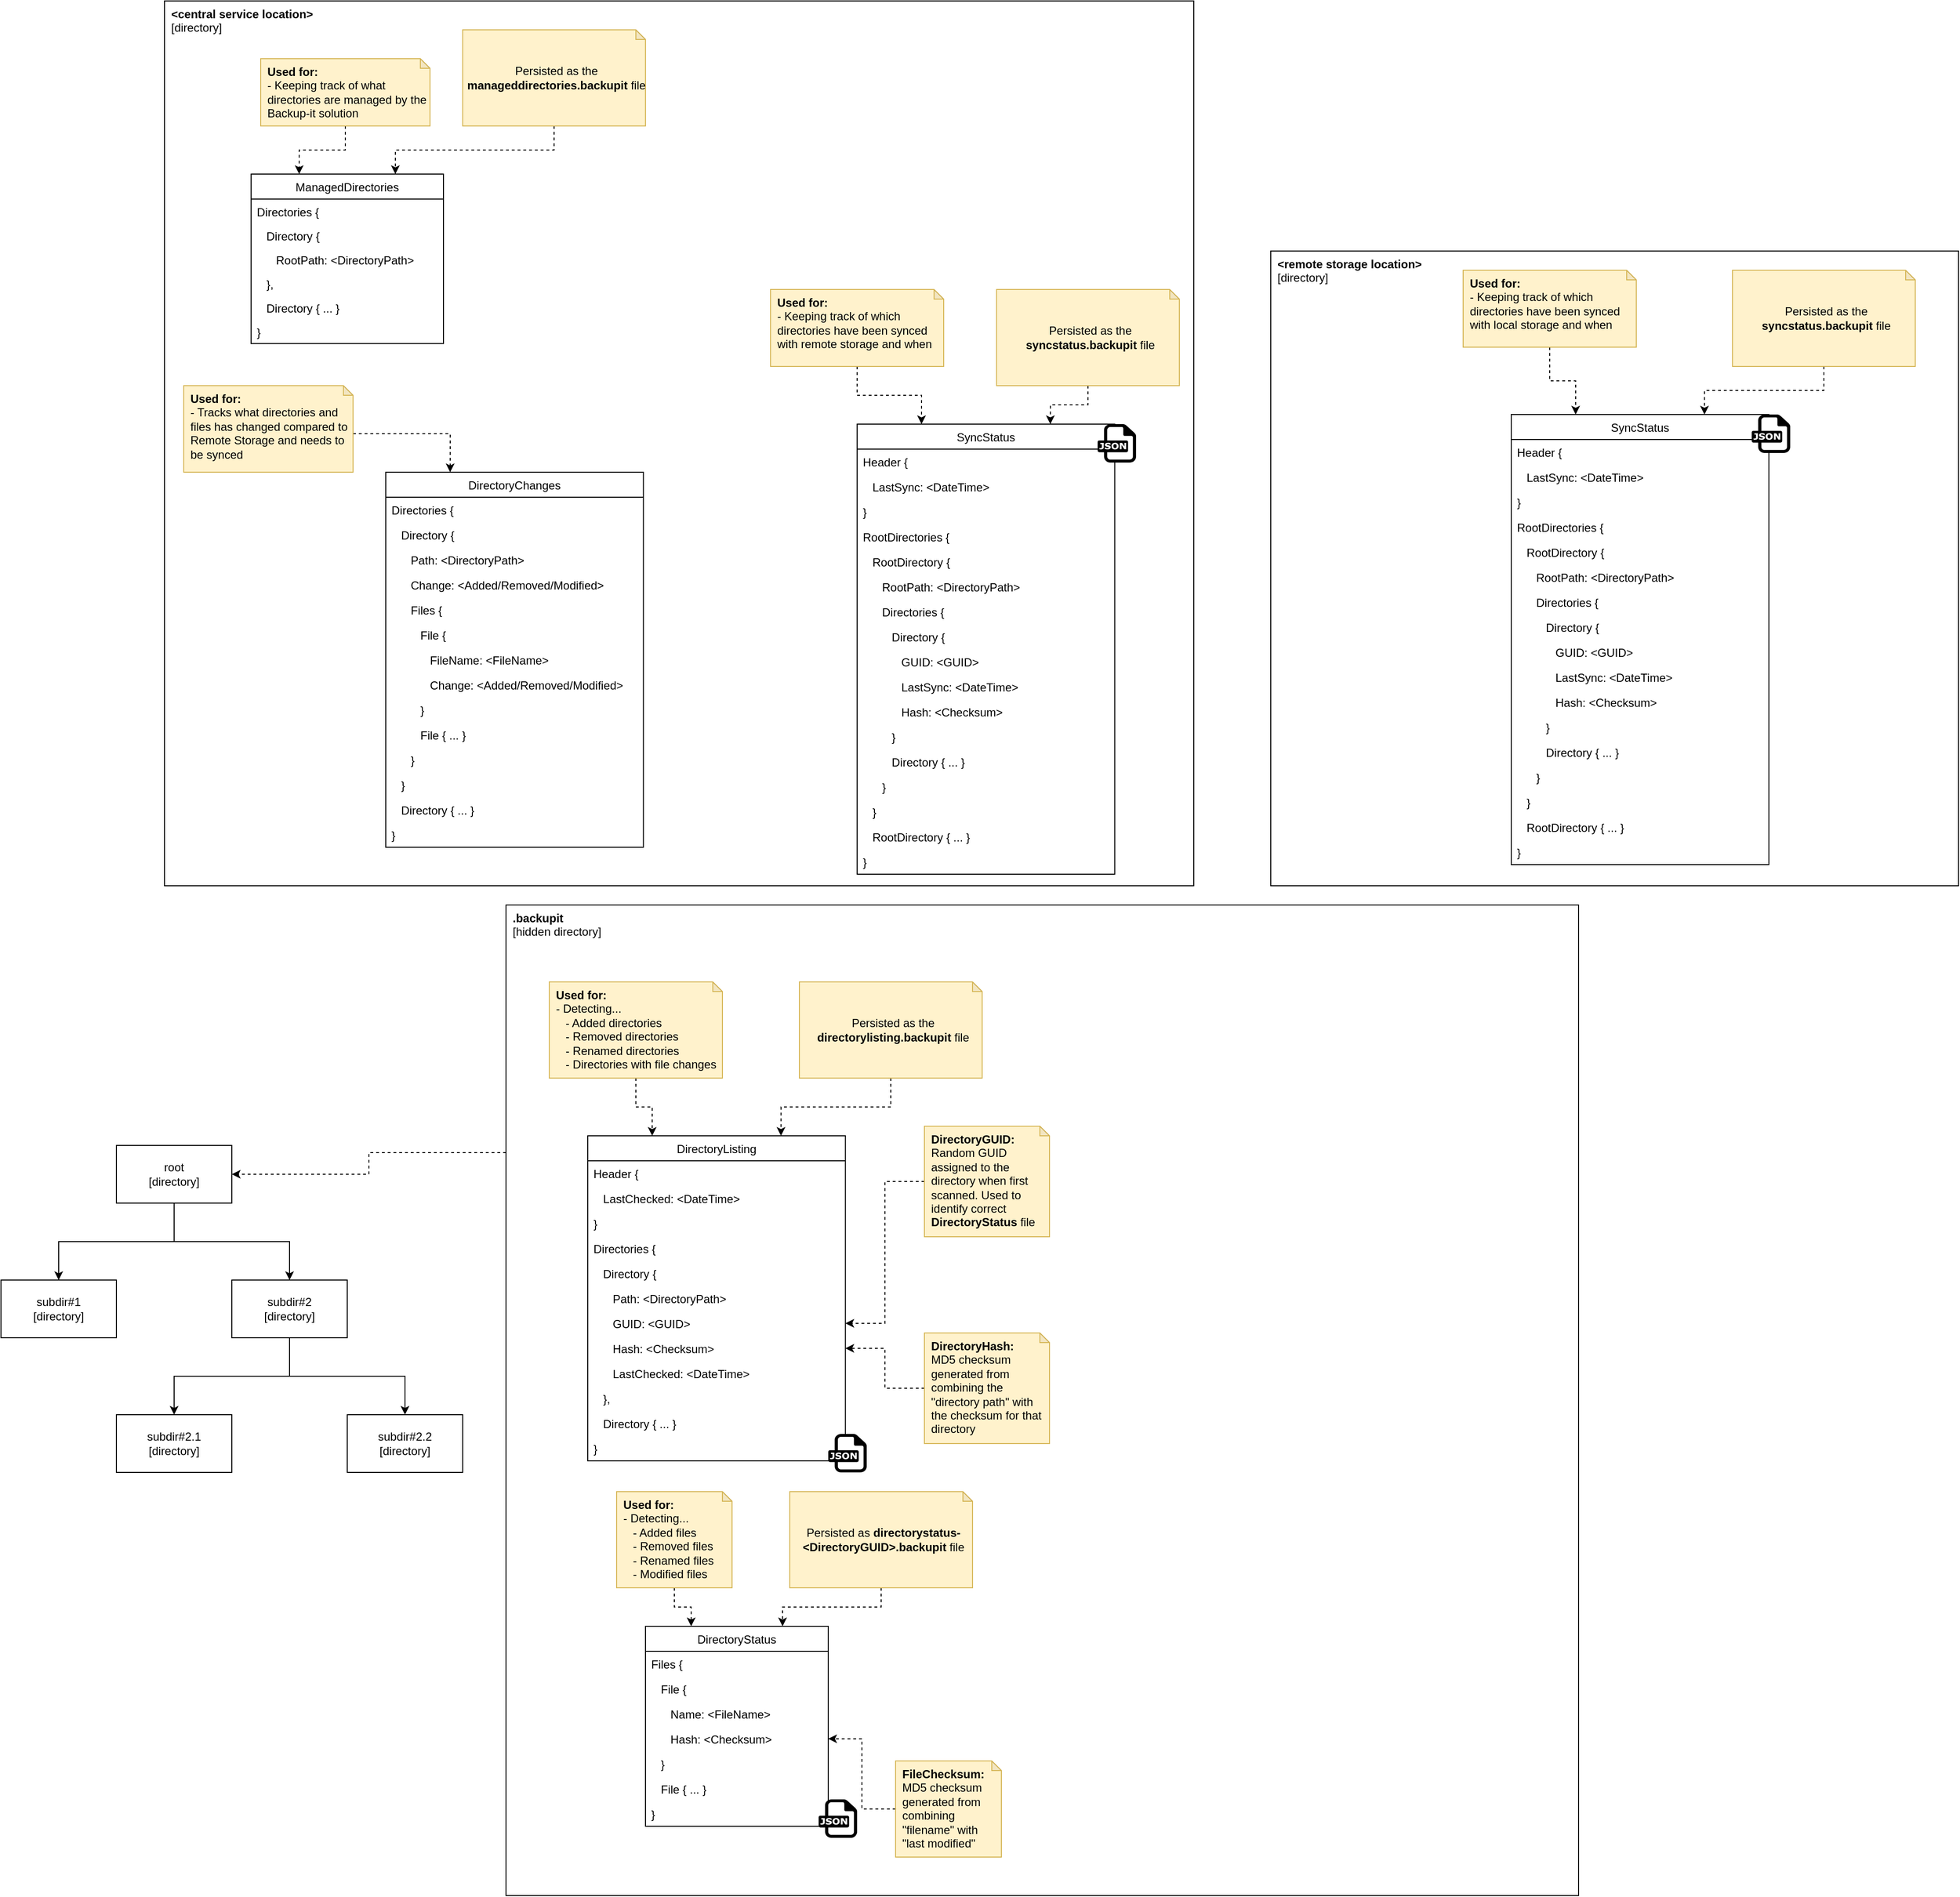 <mxfile version="14.4.3" type="device" pages="2"><diagram id="C5RBs43oDa-KdzZeNtuy" name="Sync Model"><mxGraphModel dx="2254" dy="2095" grid="1" gridSize="10" guides="1" tooltips="1" connect="1" arrows="1" fold="1" page="0" pageScale="1" pageWidth="827" pageHeight="1169" math="0" shadow="0"><root><mxCell id="WIyWlLk6GJQsqaUBKTNV-0"/><mxCell id="WIyWlLk6GJQsqaUBKTNV-1" style="" parent="WIyWlLk6GJQsqaUBKTNV-0"/><mxCell id="CwTh1wsardkv9zzRW6if-26" value="&lt;b&gt;.backupit&lt;/b&gt;&lt;br&gt;[hidden directory]" style="rounded=0;whiteSpace=wrap;html=1;verticalAlign=top;align=left;spacingLeft=5;" parent="WIyWlLk6GJQsqaUBKTNV-1" vertex="1"><mxGeometry x="735" y="-70" width="1115" height="1030" as="geometry"/></mxCell><mxCell id="i39urdcbp1cw8EJntjKb-11" style="edgeStyle=orthogonalEdgeStyle;rounded=0;orthogonalLoop=1;jettySize=auto;html=1;entryX=0.25;entryY=0;entryDx=0;entryDy=0;dashed=1;" parent="WIyWlLk6GJQsqaUBKTNV-1" source="i39urdcbp1cw8EJntjKb-8" target="CwTh1wsardkv9zzRW6if-63" edge="1"><mxGeometry relative="1" as="geometry"/></mxCell><mxCell id="CPcKG8E8ey2tN4Ew_eri-1" value="&lt;b&gt;&amp;lt;central service location&amp;gt;&lt;/b&gt;&lt;br&gt;[directory]" style="rounded=0;whiteSpace=wrap;html=1;verticalAlign=top;align=left;spacingLeft=5;" parent="WIyWlLk6GJQsqaUBKTNV-1" vertex="1"><mxGeometry x="380" y="-1010" width="1070" height="920" as="geometry"/></mxCell><mxCell id="0gyzHP7aIEYUecN8UcqQ-0" value="" style="group" vertex="1" connectable="0" parent="WIyWlLk6GJQsqaUBKTNV-1"><mxGeometry x="610" y="-520" width="300" height="270" as="geometry"/></mxCell><mxCell id="0gyzHP7aIEYUecN8UcqQ-1" value="DirectoryChanges" style="swimlane;fontStyle=0;childLayout=stackLayout;horizontal=1;startSize=26;fillColor=none;horizontalStack=0;resizeParent=1;resizeParentMax=0;resizeLast=0;collapsible=1;marginBottom=0;" vertex="1" parent="0gyzHP7aIEYUecN8UcqQ-0"><mxGeometry width="267.826" height="390" as="geometry"><mxRectangle x="190" y="540" width="50" height="26" as="alternateBounds"/></mxGeometry></mxCell><mxCell id="0gyzHP7aIEYUecN8UcqQ-5" value="Directories {" style="text;strokeColor=none;fillColor=none;align=left;verticalAlign=top;spacingLeft=4;spacingRight=4;overflow=hidden;rotatable=0;points=[[0,0.5],[1,0.5]];portConstraint=eastwest;" vertex="1" parent="0gyzHP7aIEYUecN8UcqQ-1"><mxGeometry y="26" width="267.826" height="26" as="geometry"/></mxCell><mxCell id="0gyzHP7aIEYUecN8UcqQ-6" value="   Directory {" style="text;strokeColor=none;fillColor=none;align=left;verticalAlign=top;spacingLeft=4;spacingRight=4;overflow=hidden;rotatable=0;points=[[0,0.5],[1,0.5]];portConstraint=eastwest;" vertex="1" parent="0gyzHP7aIEYUecN8UcqQ-1"><mxGeometry y="52" width="267.826" height="26" as="geometry"/></mxCell><mxCell id="0gyzHP7aIEYUecN8UcqQ-7" value="      Path: &lt;DirectoryPath&gt;" style="text;strokeColor=none;fillColor=none;align=left;verticalAlign=top;spacingLeft=4;spacingRight=4;overflow=hidden;rotatable=0;points=[[0,0.5],[1,0.5]];portConstraint=eastwest;" vertex="1" parent="0gyzHP7aIEYUecN8UcqQ-1"><mxGeometry y="78" width="267.826" height="26" as="geometry"/></mxCell><mxCell id="0gyzHP7aIEYUecN8UcqQ-8" value="      Change: &lt;Added/Removed/Modified&gt;" style="text;strokeColor=none;fillColor=none;align=left;verticalAlign=top;spacingLeft=4;spacingRight=4;overflow=hidden;rotatable=0;points=[[0,0.5],[1,0.5]];portConstraint=eastwest;" vertex="1" parent="0gyzHP7aIEYUecN8UcqQ-1"><mxGeometry y="104" width="267.826" height="26" as="geometry"/></mxCell><mxCell id="0gyzHP7aIEYUecN8UcqQ-14" value="      Files {" style="text;strokeColor=none;fillColor=none;align=left;verticalAlign=top;spacingLeft=4;spacingRight=4;overflow=hidden;rotatable=0;points=[[0,0.5],[1,0.5]];portConstraint=eastwest;" vertex="1" parent="0gyzHP7aIEYUecN8UcqQ-1"><mxGeometry y="130" width="267.826" height="26" as="geometry"/></mxCell><mxCell id="0gyzHP7aIEYUecN8UcqQ-17" value="         File {" style="text;strokeColor=none;fillColor=none;align=left;verticalAlign=top;spacingLeft=4;spacingRight=4;overflow=hidden;rotatable=0;points=[[0,0.5],[1,0.5]];portConstraint=eastwest;" vertex="1" parent="0gyzHP7aIEYUecN8UcqQ-1"><mxGeometry y="156" width="267.826" height="26" as="geometry"/></mxCell><mxCell id="0gyzHP7aIEYUecN8UcqQ-11" value="            FileName: &lt;FileName&gt;" style="text;strokeColor=none;fillColor=none;align=left;verticalAlign=top;spacingLeft=4;spacingRight=4;overflow=hidden;rotatable=0;points=[[0,0.5],[1,0.5]];portConstraint=eastwest;" vertex="1" parent="0gyzHP7aIEYUecN8UcqQ-1"><mxGeometry y="182" width="267.826" height="26" as="geometry"/></mxCell><mxCell id="0gyzHP7aIEYUecN8UcqQ-16" value="            Change: &lt;Added/Removed/Modified&gt;" style="text;strokeColor=none;fillColor=none;align=left;verticalAlign=top;spacingLeft=4;spacingRight=4;overflow=hidden;rotatable=0;points=[[0,0.5],[1,0.5]];portConstraint=eastwest;" vertex="1" parent="0gyzHP7aIEYUecN8UcqQ-1"><mxGeometry y="208" width="267.826" height="26" as="geometry"/></mxCell><mxCell id="0gyzHP7aIEYUecN8UcqQ-18" value="         }" style="text;strokeColor=none;fillColor=none;align=left;verticalAlign=top;spacingLeft=4;spacingRight=4;overflow=hidden;rotatable=0;points=[[0,0.5],[1,0.5]];portConstraint=eastwest;" vertex="1" parent="0gyzHP7aIEYUecN8UcqQ-1"><mxGeometry y="234" width="267.826" height="26" as="geometry"/></mxCell><mxCell id="0gyzHP7aIEYUecN8UcqQ-20" value="         File { ... }" style="text;strokeColor=none;fillColor=none;align=left;verticalAlign=top;spacingLeft=4;spacingRight=4;overflow=hidden;rotatable=0;points=[[0,0.5],[1,0.5]];portConstraint=eastwest;" vertex="1" parent="0gyzHP7aIEYUecN8UcqQ-1"><mxGeometry y="260" width="267.826" height="26" as="geometry"/></mxCell><mxCell id="0gyzHP7aIEYUecN8UcqQ-15" value="      }" style="text;strokeColor=none;fillColor=none;align=left;verticalAlign=top;spacingLeft=4;spacingRight=4;overflow=hidden;rotatable=0;points=[[0,0.5],[1,0.5]];portConstraint=eastwest;" vertex="1" parent="0gyzHP7aIEYUecN8UcqQ-1"><mxGeometry y="286" width="267.826" height="26" as="geometry"/></mxCell><mxCell id="0gyzHP7aIEYUecN8UcqQ-19" value="   }" style="text;strokeColor=none;fillColor=none;align=left;verticalAlign=top;spacingLeft=4;spacingRight=4;overflow=hidden;rotatable=0;points=[[0,0.5],[1,0.5]];portConstraint=eastwest;" vertex="1" parent="0gyzHP7aIEYUecN8UcqQ-1"><mxGeometry y="312" width="267.826" height="26" as="geometry"/></mxCell><mxCell id="0gyzHP7aIEYUecN8UcqQ-12" value="   Directory { ... }" style="text;strokeColor=none;fillColor=none;align=left;verticalAlign=top;spacingLeft=4;spacingRight=4;overflow=hidden;rotatable=0;points=[[0,0.5],[1,0.5]];portConstraint=eastwest;" vertex="1" parent="0gyzHP7aIEYUecN8UcqQ-1"><mxGeometry y="338" width="267.826" height="26" as="geometry"/></mxCell><mxCell id="0gyzHP7aIEYUecN8UcqQ-13" value="}" style="text;strokeColor=none;fillColor=none;align=left;verticalAlign=top;spacingLeft=4;spacingRight=4;overflow=hidden;rotatable=0;points=[[0,0.5],[1,0.5]];portConstraint=eastwest;" vertex="1" parent="0gyzHP7aIEYUecN8UcqQ-1"><mxGeometry y="364" width="267.826" height="26" as="geometry"/></mxCell><mxCell id="0gyzHP7aIEYUecN8UcqQ-22" style="edgeStyle=orthogonalEdgeStyle;rounded=0;orthogonalLoop=1;jettySize=auto;html=1;exitX=0;exitY=0;exitDx=176;exitDy=50;exitPerimeter=0;entryX=0.25;entryY=0;entryDx=0;entryDy=0;fontSize=24;dashed=1;" edge="1" parent="WIyWlLk6GJQsqaUBKTNV-1" source="0gyzHP7aIEYUecN8UcqQ-21" target="0gyzHP7aIEYUecN8UcqQ-1"><mxGeometry relative="1" as="geometry"/></mxCell><mxCell id="0gyzHP7aIEYUecN8UcqQ-21" value="&lt;b&gt;Used for:&lt;/b&gt;&lt;br&gt;- Tracks what directories and files has changed compared to Remote Storage and needs to be synced" style="shape=note;whiteSpace=wrap;html=1;backgroundOutline=1;darkOpacity=0.05;size=10;fillColor=#fff2cc;strokeColor=#d6b656;labelPosition=center;verticalLabelPosition=middle;align=left;verticalAlign=top;spacingLeft=5;" vertex="1" parent="WIyWlLk6GJQsqaUBKTNV-1"><mxGeometry x="400" y="-610" width="176" height="90" as="geometry"/></mxCell><mxCell id="i39urdcbp1cw8EJntjKb-9" value="Objects" parent="WIyWlLk6GJQsqaUBKTNV-0"/><mxCell id="CwTh1wsardkv9zzRW6if-7" style="edgeStyle=orthogonalEdgeStyle;rounded=0;orthogonalLoop=1;jettySize=auto;html=1;exitX=0.5;exitY=1;exitDx=0;exitDy=0;" parent="i39urdcbp1cw8EJntjKb-9" source="CwTh1wsardkv9zzRW6if-2" target="CwTh1wsardkv9zzRW6if-3" edge="1"><mxGeometry relative="1" as="geometry"/></mxCell><mxCell id="CwTh1wsardkv9zzRW6if-8" style="edgeStyle=orthogonalEdgeStyle;rounded=0;orthogonalLoop=1;jettySize=auto;html=1;exitX=0.5;exitY=1;exitDx=0;exitDy=0;" parent="i39urdcbp1cw8EJntjKb-9" source="CwTh1wsardkv9zzRW6if-2" target="CwTh1wsardkv9zzRW6if-4" edge="1"><mxGeometry relative="1" as="geometry"/></mxCell><mxCell id="CwTh1wsardkv9zzRW6if-2" value="root&lt;br&gt;[directory]" style="rounded=0;whiteSpace=wrap;html=1;" parent="i39urdcbp1cw8EJntjKb-9" vertex="1"><mxGeometry x="330" y="180" width="120" height="60" as="geometry"/></mxCell><mxCell id="CwTh1wsardkv9zzRW6if-3" value="subdir#1&lt;br&gt;[directory]" style="rounded=0;whiteSpace=wrap;html=1;" parent="i39urdcbp1cw8EJntjKb-9" vertex="1"><mxGeometry x="210" y="320" width="120" height="60" as="geometry"/></mxCell><mxCell id="CwTh1wsardkv9zzRW6if-9" style="edgeStyle=orthogonalEdgeStyle;rounded=0;orthogonalLoop=1;jettySize=auto;html=1;exitX=0.5;exitY=1;exitDx=0;exitDy=0;" parent="i39urdcbp1cw8EJntjKb-9" source="CwTh1wsardkv9zzRW6if-4" target="CwTh1wsardkv9zzRW6if-6" edge="1"><mxGeometry relative="1" as="geometry"/></mxCell><mxCell id="CwTh1wsardkv9zzRW6if-10" style="edgeStyle=orthogonalEdgeStyle;rounded=0;orthogonalLoop=1;jettySize=auto;html=1;exitX=0.5;exitY=1;exitDx=0;exitDy=0;entryX=0.5;entryY=0;entryDx=0;entryDy=0;" parent="i39urdcbp1cw8EJntjKb-9" source="CwTh1wsardkv9zzRW6if-4" target="CwTh1wsardkv9zzRW6if-5" edge="1"><mxGeometry relative="1" as="geometry"/></mxCell><mxCell id="CwTh1wsardkv9zzRW6if-4" value="subdir#2&lt;br&gt;[directory]" style="rounded=0;whiteSpace=wrap;html=1;" parent="i39urdcbp1cw8EJntjKb-9" vertex="1"><mxGeometry x="450" y="320" width="120" height="60" as="geometry"/></mxCell><mxCell id="CwTh1wsardkv9zzRW6if-5" value="subdir#2.2&lt;br&gt;[directory]" style="rounded=0;whiteSpace=wrap;html=1;" parent="i39urdcbp1cw8EJntjKb-9" vertex="1"><mxGeometry x="570" y="460" width="120" height="60" as="geometry"/></mxCell><mxCell id="CwTh1wsardkv9zzRW6if-6" value="subdir#2.1&lt;br&gt;[directory]" style="rounded=0;whiteSpace=wrap;html=1;" parent="i39urdcbp1cw8EJntjKb-9" vertex="1"><mxGeometry x="330" y="460" width="120" height="60" as="geometry"/></mxCell><mxCell id="CwTh1wsardkv9zzRW6if-16" style="edgeStyle=orthogonalEdgeStyle;rounded=0;orthogonalLoop=1;jettySize=auto;html=1;exitX=0;exitY=0.25;exitDx=0;exitDy=0;entryX=1;entryY=0.5;entryDx=0;entryDy=0;dashed=1;" parent="i39urdcbp1cw8EJntjKb-9" source="CwTh1wsardkv9zzRW6if-26" target="CwTh1wsardkv9zzRW6if-2" edge="1"><mxGeometry relative="1" as="geometry"/></mxCell><mxCell id="CwTh1wsardkv9zzRW6if-23" style="edgeStyle=orthogonalEdgeStyle;rounded=0;orthogonalLoop=1;jettySize=auto;html=1;exitX=0.5;exitY=1;exitDx=0;exitDy=0;exitPerimeter=0;entryX=0.25;entryY=0;entryDx=0;entryDy=0;dashed=1;" parent="i39urdcbp1cw8EJntjKb-9" source="CwTh1wsardkv9zzRW6if-21" target="CwTh1wsardkv9zzRW6if-11" edge="1"><mxGeometry relative="1" as="geometry"/></mxCell><mxCell id="CwTh1wsardkv9zzRW6if-21" value="&lt;b&gt;Used for:&lt;/b&gt;&lt;br&gt;- Detecting...&lt;br&gt;&amp;nbsp; &amp;nbsp;- Added files&lt;br&gt;&amp;nbsp; &amp;nbsp;- Removed files&lt;br&gt;&amp;nbsp; &amp;nbsp;- Renamed files&lt;br&gt;&amp;nbsp; &amp;nbsp;- Modified files" style="shape=note;whiteSpace=wrap;html=1;backgroundOutline=1;darkOpacity=0.05;size=10;fillColor=#fff2cc;strokeColor=#d6b656;labelPosition=center;verticalLabelPosition=middle;align=left;verticalAlign=top;spacingLeft=5;" parent="i39urdcbp1cw8EJntjKb-9" vertex="1"><mxGeometry x="850" y="540" width="120" height="100" as="geometry"/></mxCell><mxCell id="CwTh1wsardkv9zzRW6if-25" style="edgeStyle=orthogonalEdgeStyle;rounded=0;orthogonalLoop=1;jettySize=auto;html=1;exitX=0.5;exitY=1;exitDx=0;exitDy=0;exitPerimeter=0;entryX=0.75;entryY=0;entryDx=0;entryDy=0;dashed=1;" parent="i39urdcbp1cw8EJntjKb-9" source="CwTh1wsardkv9zzRW6if-24" target="CwTh1wsardkv9zzRW6if-11" edge="1"><mxGeometry relative="1" as="geometry"/></mxCell><mxCell id="CwTh1wsardkv9zzRW6if-24" value="Persisted as &lt;b&gt;directorystatus-&amp;lt;DirectoryGUID&amp;gt;.backupit&lt;/b&gt;&amp;nbsp;file" style="shape=note;whiteSpace=wrap;html=1;backgroundOutline=1;darkOpacity=0.05;size=10;fillColor=#fff2cc;strokeColor=#d6b656;labelPosition=center;verticalLabelPosition=middle;align=center;verticalAlign=middle;spacingLeft=5;" parent="i39urdcbp1cw8EJntjKb-9" vertex="1"><mxGeometry x="1030" y="540" width="190" height="100" as="geometry"/></mxCell><mxCell id="CwTh1wsardkv9zzRW6if-36" value="" style="group" parent="i39urdcbp1cw8EJntjKb-9" vertex="1" connectable="0"><mxGeometry x="880" y="680" width="210" height="270" as="geometry"/></mxCell><mxCell id="CwTh1wsardkv9zzRW6if-11" value="DirectoryStatus" style="swimlane;fontStyle=0;childLayout=stackLayout;horizontal=1;startSize=26;fillColor=none;horizontalStack=0;resizeParent=1;resizeParentMax=0;resizeLast=0;collapsible=1;marginBottom=0;" parent="CwTh1wsardkv9zzRW6if-36" vertex="1"><mxGeometry width="190" height="208" as="geometry"><mxRectangle x="190" y="540" width="50" height="26" as="alternateBounds"/></mxGeometry></mxCell><mxCell id="CwTh1wsardkv9zzRW6if-32" value="Files {" style="text;strokeColor=none;fillColor=none;align=left;verticalAlign=top;spacingLeft=4;spacingRight=4;overflow=hidden;rotatable=0;points=[[0,0.5],[1,0.5]];portConstraint=eastwest;" parent="CwTh1wsardkv9zzRW6if-11" vertex="1"><mxGeometry y="26" width="190" height="26" as="geometry"/></mxCell><mxCell id="CwTh1wsardkv9zzRW6if-13" value="   File {" style="text;strokeColor=none;fillColor=none;align=left;verticalAlign=top;spacingLeft=4;spacingRight=4;overflow=hidden;rotatable=0;points=[[0,0.5],[1,0.5]];portConstraint=eastwest;" parent="CwTh1wsardkv9zzRW6if-11" vertex="1"><mxGeometry y="52" width="190" height="26" as="geometry"/></mxCell><mxCell id="i39urdcbp1cw8EJntjKb-5" value="      Name: &lt;FileName&gt;" style="text;strokeColor=none;fillColor=none;align=left;verticalAlign=top;spacingLeft=4;spacingRight=4;overflow=hidden;rotatable=0;points=[[0,0.5],[1,0.5]];portConstraint=eastwest;" parent="CwTh1wsardkv9zzRW6if-11" vertex="1"><mxGeometry y="78" width="190" height="26" as="geometry"/></mxCell><mxCell id="i39urdcbp1cw8EJntjKb-7" value="      Hash: &lt;Checksum&gt;" style="text;strokeColor=none;fillColor=none;align=left;verticalAlign=top;spacingLeft=4;spacingRight=4;overflow=hidden;rotatable=0;points=[[0,0.5],[1,0.5]];portConstraint=eastwest;" parent="CwTh1wsardkv9zzRW6if-11" vertex="1"><mxGeometry y="104" width="190" height="26" as="geometry"/></mxCell><mxCell id="i39urdcbp1cw8EJntjKb-6" value="   }" style="text;strokeColor=none;fillColor=none;align=left;verticalAlign=top;spacingLeft=4;spacingRight=4;overflow=hidden;rotatable=0;points=[[0,0.5],[1,0.5]];portConstraint=eastwest;" parent="CwTh1wsardkv9zzRW6if-11" vertex="1"><mxGeometry y="130" width="190" height="26" as="geometry"/></mxCell><mxCell id="CwTh1wsardkv9zzRW6if-19" value="   File { ... }" style="text;strokeColor=none;fillColor=none;align=left;verticalAlign=top;spacingLeft=4;spacingRight=4;overflow=hidden;rotatable=0;points=[[0,0.5],[1,0.5]];portConstraint=eastwest;" parent="CwTh1wsardkv9zzRW6if-11" vertex="1"><mxGeometry y="156" width="190" height="26" as="geometry"/></mxCell><mxCell id="CwTh1wsardkv9zzRW6if-33" value="}" style="text;strokeColor=none;fillColor=none;align=left;verticalAlign=top;spacingLeft=4;spacingRight=4;overflow=hidden;rotatable=0;points=[[0,0.5],[1,0.5]];portConstraint=eastwest;" parent="CwTh1wsardkv9zzRW6if-11" vertex="1"><mxGeometry y="182" width="190" height="26" as="geometry"/></mxCell><mxCell id="CwTh1wsardkv9zzRW6if-28" value="" style="dashed=0;outlineConnect=0;html=1;align=center;labelPosition=center;verticalLabelPosition=bottom;verticalAlign=top;shape=mxgraph.weblogos.json" parent="CwTh1wsardkv9zzRW6if-36" vertex="1"><mxGeometry x="180" y="180" width="40" height="40" as="geometry"/></mxCell><mxCell id="CwTh1wsardkv9zzRW6if-39" style="edgeStyle=orthogonalEdgeStyle;rounded=0;orthogonalLoop=1;jettySize=auto;html=1;exitX=0;exitY=0.5;exitDx=0;exitDy=0;exitPerimeter=0;dashed=1;" parent="i39urdcbp1cw8EJntjKb-9" source="CwTh1wsardkv9zzRW6if-38" target="i39urdcbp1cw8EJntjKb-7" edge="1"><mxGeometry relative="1" as="geometry"/></mxCell><mxCell id="CwTh1wsardkv9zzRW6if-38" value="&lt;b&gt;FileChecksum:&lt;/b&gt;&lt;br&gt;MD5 checksum generated from combining &quot;filename&quot; with &quot;last modified&quot;" style="shape=note;whiteSpace=wrap;html=1;backgroundOutline=1;darkOpacity=0.05;size=10;fillColor=#fff2cc;strokeColor=#d6b656;labelPosition=center;verticalLabelPosition=middle;align=left;verticalAlign=top;spacingLeft=5;" parent="i39urdcbp1cw8EJntjKb-9" vertex="1"><mxGeometry x="1140" y="820" width="110" height="100" as="geometry"/></mxCell><mxCell id="CwTh1wsardkv9zzRW6if-42" value="" style="group" parent="i39urdcbp1cw8EJntjKb-9" vertex="1" connectable="0"><mxGeometry x="820" y="170" width="300" height="270" as="geometry"/></mxCell><mxCell id="CwTh1wsardkv9zzRW6if-43" value="DirectoryListing" style="swimlane;fontStyle=0;childLayout=stackLayout;horizontal=1;startSize=26;fillColor=none;horizontalStack=0;resizeParent=1;resizeParentMax=0;resizeLast=0;collapsible=1;marginBottom=0;" parent="CwTh1wsardkv9zzRW6if-42" vertex="1"><mxGeometry width="267.826" height="338" as="geometry"><mxRectangle x="190" y="540" width="50" height="26" as="alternateBounds"/></mxGeometry></mxCell><mxCell id="CwTh1wsardkv9zzRW6if-44" value="Header {" style="text;strokeColor=none;fillColor=none;align=left;verticalAlign=top;spacingLeft=4;spacingRight=4;overflow=hidden;rotatable=0;points=[[0,0.5],[1,0.5]];portConstraint=eastwest;" parent="CwTh1wsardkv9zzRW6if-43" vertex="1"><mxGeometry y="26" width="267.826" height="26" as="geometry"/></mxCell><mxCell id="CwTh1wsardkv9zzRW6if-45" value="   LastChecked: &lt;DateTime&gt;" style="text;strokeColor=none;fillColor=none;align=left;verticalAlign=top;spacingLeft=4;spacingRight=4;overflow=hidden;rotatable=0;points=[[0,0.5],[1,0.5]];portConstraint=eastwest;" parent="CwTh1wsardkv9zzRW6if-43" vertex="1"><mxGeometry y="52" width="267.826" height="26" as="geometry"/></mxCell><mxCell id="CwTh1wsardkv9zzRW6if-47" value="}" style="text;strokeColor=none;fillColor=none;align=left;verticalAlign=top;spacingLeft=4;spacingRight=4;overflow=hidden;rotatable=0;points=[[0,0.5],[1,0.5]];portConstraint=eastwest;" parent="CwTh1wsardkv9zzRW6if-43" vertex="1"><mxGeometry y="78" width="267.826" height="26" as="geometry"/></mxCell><mxCell id="CwTh1wsardkv9zzRW6if-48" value="Directories {" style="text;strokeColor=none;fillColor=none;align=left;verticalAlign=top;spacingLeft=4;spacingRight=4;overflow=hidden;rotatable=0;points=[[0,0.5],[1,0.5]];portConstraint=eastwest;" parent="CwTh1wsardkv9zzRW6if-43" vertex="1"><mxGeometry y="104" width="267.826" height="26" as="geometry"/></mxCell><mxCell id="i39urdcbp1cw8EJntjKb-0" value="   Directory {" style="text;strokeColor=none;fillColor=none;align=left;verticalAlign=top;spacingLeft=4;spacingRight=4;overflow=hidden;rotatable=0;points=[[0,0.5],[1,0.5]];portConstraint=eastwest;" parent="CwTh1wsardkv9zzRW6if-43" vertex="1"><mxGeometry y="130" width="267.826" height="26" as="geometry"/></mxCell><mxCell id="CwTh1wsardkv9zzRW6if-49" value="      Path: &lt;DirectoryPath&gt;" style="text;strokeColor=none;fillColor=none;align=left;verticalAlign=top;spacingLeft=4;spacingRight=4;overflow=hidden;rotatable=0;points=[[0,0.5],[1,0.5]];portConstraint=eastwest;" parent="CwTh1wsardkv9zzRW6if-43" vertex="1"><mxGeometry y="156" width="267.826" height="26" as="geometry"/></mxCell><mxCell id="i39urdcbp1cw8EJntjKb-2" value="      GUID: &lt;GUID&gt;" style="text;strokeColor=none;fillColor=none;align=left;verticalAlign=top;spacingLeft=4;spacingRight=4;overflow=hidden;rotatable=0;points=[[0,0.5],[1,0.5]];portConstraint=eastwest;" parent="CwTh1wsardkv9zzRW6if-43" vertex="1"><mxGeometry y="182" width="267.826" height="26" as="geometry"/></mxCell><mxCell id="i39urdcbp1cw8EJntjKb-3" value="      Hash: &lt;Checksum&gt;" style="text;strokeColor=none;fillColor=none;align=left;verticalAlign=top;spacingLeft=4;spacingRight=4;overflow=hidden;rotatable=0;points=[[0,0.5],[1,0.5]];portConstraint=eastwest;" parent="CwTh1wsardkv9zzRW6if-43" vertex="1"><mxGeometry y="208" width="267.826" height="26" as="geometry"/></mxCell><mxCell id="i39urdcbp1cw8EJntjKb-4" value="      LastChecked: &lt;DateTime&gt;" style="text;strokeColor=none;fillColor=none;align=left;verticalAlign=top;spacingLeft=4;spacingRight=4;overflow=hidden;rotatable=0;points=[[0,0.5],[1,0.5]];portConstraint=eastwest;" parent="CwTh1wsardkv9zzRW6if-43" vertex="1"><mxGeometry y="234" width="267.826" height="26" as="geometry"/></mxCell><mxCell id="i39urdcbp1cw8EJntjKb-1" value="   }," style="text;strokeColor=none;fillColor=none;align=left;verticalAlign=top;spacingLeft=4;spacingRight=4;overflow=hidden;rotatable=0;points=[[0,0.5],[1,0.5]];portConstraint=eastwest;" parent="CwTh1wsardkv9zzRW6if-43" vertex="1"><mxGeometry y="260" width="267.826" height="26" as="geometry"/></mxCell><mxCell id="i39urdcbp1cw8EJntjKb-13" value="   Directory { ... }" style="text;strokeColor=none;fillColor=none;align=left;verticalAlign=top;spacingLeft=4;spacingRight=4;overflow=hidden;rotatable=0;points=[[0,0.5],[1,0.5]];portConstraint=eastwest;" parent="CwTh1wsardkv9zzRW6if-43" vertex="1"><mxGeometry y="286" width="267.826" height="26" as="geometry"/></mxCell><mxCell id="CwTh1wsardkv9zzRW6if-52" value="}" style="text;strokeColor=none;fillColor=none;align=left;verticalAlign=top;spacingLeft=4;spacingRight=4;overflow=hidden;rotatable=0;points=[[0,0.5],[1,0.5]];portConstraint=eastwest;" parent="CwTh1wsardkv9zzRW6if-43" vertex="1"><mxGeometry y="312" width="267.826" height="26" as="geometry"/></mxCell><mxCell id="CwTh1wsardkv9zzRW6if-55" style="edgeStyle=orthogonalEdgeStyle;rounded=0;orthogonalLoop=1;jettySize=auto;html=1;dashed=1;" parent="i39urdcbp1cw8EJntjKb-9" source="CwTh1wsardkv9zzRW6if-54" target="i39urdcbp1cw8EJntjKb-3" edge="1"><mxGeometry relative="1" as="geometry"/></mxCell><mxCell id="CwTh1wsardkv9zzRW6if-54" value="&lt;b&gt;DirectoryHash:&lt;/b&gt;&lt;br&gt;MD5 checksum generated from combining the &quot;directory path&quot; with the checksum for that directory" style="shape=note;whiteSpace=wrap;html=1;backgroundOutline=1;darkOpacity=0.05;size=10;fillColor=#fff2cc;strokeColor=#d6b656;labelPosition=center;verticalLabelPosition=middle;align=left;verticalAlign=top;spacingLeft=5;" parent="i39urdcbp1cw8EJntjKb-9" vertex="1"><mxGeometry x="1170" y="375" width="130" height="115" as="geometry"/></mxCell><mxCell id="CwTh1wsardkv9zzRW6if-57" style="edgeStyle=orthogonalEdgeStyle;rounded=0;orthogonalLoop=1;jettySize=auto;html=1;exitX=0;exitY=0.5;exitDx=0;exitDy=0;exitPerimeter=0;dashed=1;" parent="i39urdcbp1cw8EJntjKb-9" source="CwTh1wsardkv9zzRW6if-56" target="i39urdcbp1cw8EJntjKb-2" edge="1"><mxGeometry relative="1" as="geometry"/></mxCell><mxCell id="CwTh1wsardkv9zzRW6if-56" value="&lt;b&gt;DirectoryGUID:&lt;/b&gt;&lt;br&gt;Random GUID assigned to the directory when first scanned. Used to identify correct &lt;b&gt;DirectoryStatus&lt;/b&gt;&amp;nbsp;file" style="shape=note;whiteSpace=wrap;html=1;backgroundOutline=1;darkOpacity=0.05;size=10;fillColor=#fff2cc;strokeColor=#d6b656;labelPosition=center;verticalLabelPosition=middle;align=left;verticalAlign=top;spacingLeft=5;" parent="i39urdcbp1cw8EJntjKb-9" vertex="1"><mxGeometry x="1170" y="160" width="130" height="115" as="geometry"/></mxCell><mxCell id="CwTh1wsardkv9zzRW6if-59" style="edgeStyle=orthogonalEdgeStyle;rounded=0;orthogonalLoop=1;jettySize=auto;html=1;exitX=0.5;exitY=1;exitDx=0;exitDy=0;exitPerimeter=0;dashed=1;entryX=0.75;entryY=0;entryDx=0;entryDy=0;" parent="i39urdcbp1cw8EJntjKb-9" source="CwTh1wsardkv9zzRW6if-58" target="CwTh1wsardkv9zzRW6if-43" edge="1"><mxGeometry relative="1" as="geometry"/></mxCell><mxCell id="CwTh1wsardkv9zzRW6if-58" value="Persisted as the &lt;b&gt;directorylisting.backupit&lt;/b&gt;&amp;nbsp;file" style="shape=note;whiteSpace=wrap;html=1;backgroundOutline=1;darkOpacity=0.05;size=10;fillColor=#fff2cc;strokeColor=#d6b656;labelPosition=center;verticalLabelPosition=middle;align=center;verticalAlign=middle;spacingLeft=5;" parent="i39urdcbp1cw8EJntjKb-9" vertex="1"><mxGeometry x="1040" y="10" width="190" height="100" as="geometry"/></mxCell><mxCell id="CwTh1wsardkv9zzRW6if-61" style="edgeStyle=orthogonalEdgeStyle;rounded=0;orthogonalLoop=1;jettySize=auto;html=1;exitX=0.5;exitY=1;exitDx=0;exitDy=0;exitPerimeter=0;entryX=0.25;entryY=0;entryDx=0;entryDy=0;dashed=1;" parent="i39urdcbp1cw8EJntjKb-9" source="CwTh1wsardkv9zzRW6if-60" target="CwTh1wsardkv9zzRW6if-43" edge="1"><mxGeometry relative="1" as="geometry"/></mxCell><mxCell id="CwTh1wsardkv9zzRW6if-60" value="&lt;b&gt;Used for:&lt;/b&gt;&lt;br&gt;- Detecting...&lt;br&gt;&amp;nbsp; &amp;nbsp;- Added directories&lt;br&gt;&amp;nbsp; &amp;nbsp;- Removed directories&lt;br&gt;&amp;nbsp; &amp;nbsp;- Renamed directories&lt;br&gt;&amp;nbsp; &amp;nbsp;- Directories with file changes" style="shape=note;whiteSpace=wrap;html=1;backgroundOutline=1;darkOpacity=0.05;size=10;fillColor=#fff2cc;strokeColor=#d6b656;labelPosition=center;verticalLabelPosition=middle;align=left;verticalAlign=top;spacingLeft=5;" parent="i39urdcbp1cw8EJntjKb-9" vertex="1"><mxGeometry x="780" y="10" width="180" height="100" as="geometry"/></mxCell><mxCell id="CwTh1wsardkv9zzRW6if-53" value="" style="dashed=0;outlineConnect=0;html=1;align=center;labelPosition=center;verticalLabelPosition=bottom;verticalAlign=top;shape=mxgraph.weblogos.json" parent="i39urdcbp1cw8EJntjKb-9" vertex="1"><mxGeometry x="1070" y="480" width="40" height="40" as="geometry"/></mxCell><mxCell id="CPcKG8E8ey2tN4Ew_eri-53" style="edgeStyle=orthogonalEdgeStyle;rounded=0;orthogonalLoop=1;jettySize=auto;html=1;exitX=0.5;exitY=1;exitDx=0;exitDy=0;exitPerimeter=0;entryX=0.25;entryY=0;entryDx=0;entryDy=0;dashed=1;" parent="i39urdcbp1cw8EJntjKb-9" source="i39urdcbp1cw8EJntjKb-8" target="CwTh1wsardkv9zzRW6if-63" edge="1"><mxGeometry relative="1" as="geometry"/></mxCell><mxCell id="i39urdcbp1cw8EJntjKb-8" value="&lt;b&gt;Used for:&lt;/b&gt;&lt;br&gt;- Keeping track of which directories have been synced with remote storage and when" style="shape=note;whiteSpace=wrap;html=1;backgroundOutline=1;darkOpacity=0.05;size=10;fillColor=#fff2cc;strokeColor=#d6b656;labelPosition=center;verticalLabelPosition=middle;align=left;verticalAlign=top;spacingLeft=5;" parent="i39urdcbp1cw8EJntjKb-9" vertex="1"><mxGeometry x="1010" y="-710" width="180" height="80" as="geometry"/></mxCell><mxCell id="-UVf7KGe5ryUa2njdVvY-2" style="edgeStyle=orthogonalEdgeStyle;rounded=0;orthogonalLoop=1;jettySize=auto;html=1;entryX=0.75;entryY=0;entryDx=0;entryDy=0;dashed=1;" parent="i39urdcbp1cw8EJntjKb-9" source="-UVf7KGe5ryUa2njdVvY-1" target="CwTh1wsardkv9zzRW6if-63" edge="1"><mxGeometry relative="1" as="geometry"/></mxCell><mxCell id="-UVf7KGe5ryUa2njdVvY-1" value="Persisted as the &lt;b&gt;syncstatus.backupit&lt;/b&gt;&amp;nbsp;file" style="shape=note;whiteSpace=wrap;html=1;backgroundOutline=1;darkOpacity=0.05;size=10;fillColor=#fff2cc;strokeColor=#d6b656;labelPosition=center;verticalLabelPosition=middle;align=center;verticalAlign=middle;spacingLeft=5;" parent="i39urdcbp1cw8EJntjKb-9" vertex="1"><mxGeometry x="1245" y="-710" width="190" height="100" as="geometry"/></mxCell><mxCell id="CPcKG8E8ey2tN4Ew_eri-2" value="" style="group" parent="i39urdcbp1cw8EJntjKb-9" vertex="1" connectable="0"><mxGeometry x="810" y="-370" width="200" height="260" as="geometry"/></mxCell><mxCell id="CPcKG8E8ey2tN4Ew_eri-3" value="ManagedDirectories" style="swimlane;fontStyle=0;childLayout=stackLayout;horizontal=1;startSize=26;fillColor=none;horizontalStack=0;resizeParent=1;resizeParentMax=0;resizeLast=0;collapsible=1;marginBottom=0;" parent="CPcKG8E8ey2tN4Ew_eri-2" vertex="1"><mxGeometry x="-340" y="-460" width="200" height="176.222" as="geometry"><mxRectangle x="190" y="540" width="50" height="26" as="alternateBounds"/></mxGeometry></mxCell><mxCell id="CPcKG8E8ey2tN4Ew_eri-7" value="Directories {" style="text;strokeColor=none;fillColor=none;align=left;verticalAlign=top;spacingLeft=4;spacingRight=4;overflow=hidden;rotatable=0;points=[[0,0.5],[1,0.5]];portConstraint=eastwest;" parent="CPcKG8E8ey2tN4Ew_eri-3" vertex="1"><mxGeometry y="26" width="200" height="25.037" as="geometry"/></mxCell><mxCell id="CPcKG8E8ey2tN4Ew_eri-8" value="   Directory {" style="text;strokeColor=none;fillColor=none;align=left;verticalAlign=top;spacingLeft=4;spacingRight=4;overflow=hidden;rotatable=0;points=[[0,0.5],[1,0.5]];portConstraint=eastwest;" parent="CPcKG8E8ey2tN4Ew_eri-3" vertex="1"><mxGeometry y="51.037" width="200" height="25.037" as="geometry"/></mxCell><mxCell id="CPcKG8E8ey2tN4Ew_eri-9" value="      RootPath: &lt;DirectoryPath&gt;" style="text;strokeColor=none;fillColor=none;align=left;verticalAlign=top;spacingLeft=4;spacingRight=4;overflow=hidden;rotatable=0;points=[[0,0.5],[1,0.5]];portConstraint=eastwest;" parent="CPcKG8E8ey2tN4Ew_eri-3" vertex="1"><mxGeometry y="76.074" width="200" height="25.037" as="geometry"/></mxCell><mxCell id="CPcKG8E8ey2tN4Ew_eri-13" value="   }," style="text;strokeColor=none;fillColor=none;align=left;verticalAlign=top;spacingLeft=4;spacingRight=4;overflow=hidden;rotatable=0;points=[[0,0.5],[1,0.5]];portConstraint=eastwest;" parent="CPcKG8E8ey2tN4Ew_eri-3" vertex="1"><mxGeometry y="101.111" width="200" height="25.037" as="geometry"/></mxCell><mxCell id="CPcKG8E8ey2tN4Ew_eri-14" value="   Directory { ... }" style="text;strokeColor=none;fillColor=none;align=left;verticalAlign=top;spacingLeft=4;spacingRight=4;overflow=hidden;rotatable=0;points=[[0,0.5],[1,0.5]];portConstraint=eastwest;" parent="CPcKG8E8ey2tN4Ew_eri-3" vertex="1"><mxGeometry y="126.148" width="200" height="25.037" as="geometry"/></mxCell><mxCell id="CPcKG8E8ey2tN4Ew_eri-15" value="}" style="text;strokeColor=none;fillColor=none;align=left;verticalAlign=top;spacingLeft=4;spacingRight=4;overflow=hidden;rotatable=0;points=[[0,0.5],[1,0.5]];portConstraint=eastwest;" parent="CPcKG8E8ey2tN4Ew_eri-3" vertex="1"><mxGeometry y="151.185" width="200" height="25.037" as="geometry"/></mxCell><mxCell id="CPcKG8E8ey2tN4Ew_eri-18" style="edgeStyle=orthogonalEdgeStyle;rounded=0;orthogonalLoop=1;jettySize=auto;html=1;entryX=0.25;entryY=0;entryDx=0;entryDy=0;dashed=1;" parent="i39urdcbp1cw8EJntjKb-9" source="CPcKG8E8ey2tN4Ew_eri-17" target="CPcKG8E8ey2tN4Ew_eri-3" edge="1"><mxGeometry relative="1" as="geometry"/></mxCell><mxCell id="CPcKG8E8ey2tN4Ew_eri-17" value="&lt;b&gt;Used for:&lt;/b&gt;&lt;br&gt;- Keeping track of what directories are managed by the Backup-it solution" style="shape=note;whiteSpace=wrap;html=1;backgroundOutline=1;darkOpacity=0.05;size=10;fillColor=#fff2cc;strokeColor=#d6b656;labelPosition=center;verticalLabelPosition=middle;align=left;verticalAlign=top;spacingLeft=5;" parent="i39urdcbp1cw8EJntjKb-9" vertex="1"><mxGeometry x="480" y="-950" width="176" height="70" as="geometry"/></mxCell><mxCell id="CPcKG8E8ey2tN4Ew_eri-20" style="edgeStyle=orthogonalEdgeStyle;rounded=0;orthogonalLoop=1;jettySize=auto;html=1;exitX=0.5;exitY=1;exitDx=0;exitDy=0;exitPerimeter=0;entryX=0.75;entryY=0;entryDx=0;entryDy=0;dashed=1;" parent="i39urdcbp1cw8EJntjKb-9" source="CPcKG8E8ey2tN4Ew_eri-19" target="CPcKG8E8ey2tN4Ew_eri-3" edge="1"><mxGeometry relative="1" as="geometry"/></mxCell><mxCell id="CPcKG8E8ey2tN4Ew_eri-19" value="Persisted as the &lt;b&gt;manageddirectories.backupit&lt;/b&gt;&amp;nbsp;file" style="shape=note;whiteSpace=wrap;html=1;backgroundOutline=1;darkOpacity=0.05;size=10;fillColor=#fff2cc;strokeColor=#d6b656;labelPosition=center;verticalLabelPosition=middle;align=center;verticalAlign=middle;spacingLeft=5;" parent="i39urdcbp1cw8EJntjKb-9" vertex="1"><mxGeometry x="690" y="-980" width="190" height="100" as="geometry"/></mxCell><mxCell id="CPcKG8E8ey2tN4Ew_eri-21" value="&lt;b&gt;&amp;lt;remote storage location&amp;gt;&lt;/b&gt;&lt;br&gt;[directory]" style="rounded=0;whiteSpace=wrap;html=1;verticalAlign=top;align=left;spacingLeft=5;" parent="i39urdcbp1cw8EJntjKb-9" vertex="1"><mxGeometry x="1530" y="-750" width="715" height="660" as="geometry"/></mxCell><mxCell id="CPcKG8E8ey2tN4Ew_eri-34" style="edgeStyle=orthogonalEdgeStyle;rounded=0;orthogonalLoop=1;jettySize=auto;html=1;entryX=0.25;entryY=0;entryDx=0;entryDy=0;dashed=1;" parent="i39urdcbp1cw8EJntjKb-9" source="CPcKG8E8ey2tN4Ew_eri-47" target="CPcKG8E8ey2tN4Ew_eri-63" edge="1"><mxGeometry relative="1" as="geometry"><mxPoint x="1796.957" y="-555" as="targetPoint"/></mxGeometry></mxCell><mxCell id="CPcKG8E8ey2tN4Ew_eri-47" value="&lt;b&gt;Used for:&lt;/b&gt;&lt;br&gt;- Keeping track of which directories have been synced with local storage and when" style="shape=note;whiteSpace=wrap;html=1;backgroundOutline=1;darkOpacity=0.05;size=10;fillColor=#fff2cc;strokeColor=#d6b656;labelPosition=center;verticalLabelPosition=middle;align=left;verticalAlign=top;spacingLeft=5;" parent="i39urdcbp1cw8EJntjKb-9" vertex="1"><mxGeometry x="1730" y="-730" width="180" height="80" as="geometry"/></mxCell><mxCell id="CPcKG8E8ey2tN4Ew_eri-48" style="edgeStyle=orthogonalEdgeStyle;rounded=0;orthogonalLoop=1;jettySize=auto;html=1;entryX=0.75;entryY=0;entryDx=0;entryDy=0;dashed=1;" parent="i39urdcbp1cw8EJntjKb-9" source="CPcKG8E8ey2tN4Ew_eri-49" target="CPcKG8E8ey2tN4Ew_eri-63" edge="1"><mxGeometry relative="1" as="geometry"><mxPoint x="1930.87" y="-555" as="targetPoint"/></mxGeometry></mxCell><mxCell id="CPcKG8E8ey2tN4Ew_eri-49" value="Persisted as the &lt;b&gt;syncstatus.backupit&lt;/b&gt;&amp;nbsp;file" style="shape=note;whiteSpace=wrap;html=1;backgroundOutline=1;darkOpacity=0.05;size=10;fillColor=#fff2cc;strokeColor=#d6b656;labelPosition=center;verticalLabelPosition=middle;align=center;verticalAlign=middle;spacingLeft=5;" parent="i39urdcbp1cw8EJntjKb-9" vertex="1"><mxGeometry x="2010" y="-730" width="190" height="100" as="geometry"/></mxCell><mxCell id="CPcKG8E8ey2tN4Ew_eri-60" value="" style="group" parent="i39urdcbp1cw8EJntjKb-9" vertex="1" connectable="0"><mxGeometry x="1100" y="-570" width="300" height="270" as="geometry"/></mxCell><mxCell id="CwTh1wsardkv9zzRW6if-62" value="" style="group" parent="CPcKG8E8ey2tN4Ew_eri-60" vertex="1" connectable="0"><mxGeometry width="300" height="270" as="geometry"/></mxCell><mxCell id="CwTh1wsardkv9zzRW6if-63" value="SyncStatus" style="swimlane;fontStyle=0;childLayout=stackLayout;horizontal=1;startSize=26;fillColor=none;horizontalStack=0;resizeParent=1;resizeParentMax=0;resizeLast=0;collapsible=1;marginBottom=0;" parent="CwTh1wsardkv9zzRW6if-62" vertex="1"><mxGeometry width="267.826" height="468" as="geometry"><mxRectangle x="190" y="540" width="50" height="26" as="alternateBounds"/></mxGeometry></mxCell><mxCell id="CwTh1wsardkv9zzRW6if-64" value="Header {" style="text;strokeColor=none;fillColor=none;align=left;verticalAlign=top;spacingLeft=4;spacingRight=4;overflow=hidden;rotatable=0;points=[[0,0.5],[1,0.5]];portConstraint=eastwest;" parent="CwTh1wsardkv9zzRW6if-63" vertex="1"><mxGeometry y="26" width="267.826" height="26" as="geometry"/></mxCell><mxCell id="CwTh1wsardkv9zzRW6if-65" value="   LastSync: &lt;DateTime&gt;" style="text;strokeColor=none;fillColor=none;align=left;verticalAlign=top;spacingLeft=4;spacingRight=4;overflow=hidden;rotatable=0;points=[[0,0.5],[1,0.5]];portConstraint=eastwest;" parent="CwTh1wsardkv9zzRW6if-63" vertex="1"><mxGeometry y="52" width="267.826" height="26" as="geometry"/></mxCell><mxCell id="CwTh1wsardkv9zzRW6if-66" value="}" style="text;strokeColor=none;fillColor=none;align=left;verticalAlign=top;spacingLeft=4;spacingRight=4;overflow=hidden;rotatable=0;points=[[0,0.5],[1,0.5]];portConstraint=eastwest;" parent="CwTh1wsardkv9zzRW6if-63" vertex="1"><mxGeometry y="78" width="267.826" height="26" as="geometry"/></mxCell><mxCell id="CwTh1wsardkv9zzRW6if-67" value="RootDirectories {" style="text;strokeColor=none;fillColor=none;align=left;verticalAlign=top;spacingLeft=4;spacingRight=4;overflow=hidden;rotatable=0;points=[[0,0.5],[1,0.5]];portConstraint=eastwest;" parent="CwTh1wsardkv9zzRW6if-63" vertex="1"><mxGeometry y="104" width="267.826" height="26" as="geometry"/></mxCell><mxCell id="CPcKG8E8ey2tN4Ew_eri-54" value="   RootDirectory {" style="text;strokeColor=none;fillColor=none;align=left;verticalAlign=top;spacingLeft=4;spacingRight=4;overflow=hidden;rotatable=0;points=[[0,0.5],[1,0.5]];portConstraint=eastwest;" parent="CwTh1wsardkv9zzRW6if-63" vertex="1"><mxGeometry y="130" width="267.826" height="26" as="geometry"/></mxCell><mxCell id="CPcKG8E8ey2tN4Ew_eri-58" value="      RootPath: &lt;DirectoryPath&gt;" style="text;strokeColor=none;fillColor=none;align=left;verticalAlign=top;spacingLeft=4;spacingRight=4;overflow=hidden;rotatable=0;points=[[0,0.5],[1,0.5]];portConstraint=eastwest;" parent="CwTh1wsardkv9zzRW6if-63" vertex="1"><mxGeometry y="156" width="267.826" height="26" as="geometry"/></mxCell><mxCell id="CPcKG8E8ey2tN4Ew_eri-56" value="      Directories {" style="text;strokeColor=none;fillColor=none;align=left;verticalAlign=top;spacingLeft=4;spacingRight=4;overflow=hidden;rotatable=0;points=[[0,0.5],[1,0.5]];portConstraint=eastwest;" parent="CwTh1wsardkv9zzRW6if-63" vertex="1"><mxGeometry y="182" width="267.826" height="26" as="geometry"/></mxCell><mxCell id="CwTh1wsardkv9zzRW6if-70" value="         Directory {" style="text;strokeColor=none;fillColor=none;align=left;verticalAlign=top;spacingLeft=4;spacingRight=4;overflow=hidden;rotatable=0;points=[[0,0.5],[1,0.5]];portConstraint=eastwest;" parent="CwTh1wsardkv9zzRW6if-63" vertex="1"><mxGeometry y="208" width="267.826" height="26" as="geometry"/></mxCell><mxCell id="i39urdcbp1cw8EJntjKb-14" value="            GUID: &lt;GUID&gt;" style="text;strokeColor=none;fillColor=none;align=left;verticalAlign=top;spacingLeft=4;spacingRight=4;overflow=hidden;rotatable=0;points=[[0,0.5],[1,0.5]];portConstraint=eastwest;" parent="CwTh1wsardkv9zzRW6if-63" vertex="1"><mxGeometry y="234" width="267.826" height="26" as="geometry"/></mxCell><mxCell id="i39urdcbp1cw8EJntjKb-15" value="            LastSync: &lt;DateTime&gt;" style="text;strokeColor=none;fillColor=none;align=left;verticalAlign=top;spacingLeft=4;spacingRight=4;overflow=hidden;rotatable=0;points=[[0,0.5],[1,0.5]];portConstraint=eastwest;" parent="CwTh1wsardkv9zzRW6if-63" vertex="1"><mxGeometry y="260" width="267.826" height="26" as="geometry"/></mxCell><mxCell id="CPcKG8E8ey2tN4Ew_eri-51" value="            Hash: &lt;Checksum&gt;" style="text;strokeColor=none;fillColor=none;align=left;verticalAlign=top;spacingLeft=4;spacingRight=4;overflow=hidden;rotatable=0;points=[[0,0.5],[1,0.5]];portConstraint=eastwest;" parent="CwTh1wsardkv9zzRW6if-63" vertex="1"><mxGeometry y="286" width="267.826" height="26" as="geometry"/></mxCell><mxCell id="CwTh1wsardkv9zzRW6if-71" value="         }" style="text;strokeColor=none;fillColor=none;align=left;verticalAlign=top;spacingLeft=4;spacingRight=4;overflow=hidden;rotatable=0;points=[[0,0.5],[1,0.5]];portConstraint=eastwest;" parent="CwTh1wsardkv9zzRW6if-63" vertex="1"><mxGeometry y="312" width="267.826" height="26" as="geometry"/></mxCell><mxCell id="CwTh1wsardkv9zzRW6if-51" value="         Directory { ... }" style="text;strokeColor=none;fillColor=none;align=left;verticalAlign=top;spacingLeft=4;spacingRight=4;overflow=hidden;rotatable=0;points=[[0,0.5],[1,0.5]];portConstraint=eastwest;" parent="CwTh1wsardkv9zzRW6if-63" vertex="1"><mxGeometry y="338" width="267.826" height="26" as="geometry"/></mxCell><mxCell id="CPcKG8E8ey2tN4Ew_eri-57" value="      }" style="text;strokeColor=none;fillColor=none;align=left;verticalAlign=top;spacingLeft=4;spacingRight=4;overflow=hidden;rotatable=0;points=[[0,0.5],[1,0.5]];portConstraint=eastwest;" parent="CwTh1wsardkv9zzRW6if-63" vertex="1"><mxGeometry y="364" width="267.826" height="26" as="geometry"/></mxCell><mxCell id="CPcKG8E8ey2tN4Ew_eri-55" value="   }" style="text;strokeColor=none;fillColor=none;align=left;verticalAlign=top;spacingLeft=4;spacingRight=4;overflow=hidden;rotatable=0;points=[[0,0.5],[1,0.5]];portConstraint=eastwest;" parent="CwTh1wsardkv9zzRW6if-63" vertex="1"><mxGeometry y="390" width="267.826" height="26" as="geometry"/></mxCell><mxCell id="CPcKG8E8ey2tN4Ew_eri-59" value="   RootDirectory { ... }" style="text;strokeColor=none;fillColor=none;align=left;verticalAlign=top;spacingLeft=4;spacingRight=4;overflow=hidden;rotatable=0;points=[[0,0.5],[1,0.5]];portConstraint=eastwest;" parent="CwTh1wsardkv9zzRW6if-63" vertex="1"><mxGeometry y="416" width="267.826" height="26" as="geometry"/></mxCell><mxCell id="i39urdcbp1cw8EJntjKb-12" value="}" style="text;strokeColor=none;fillColor=none;align=left;verticalAlign=top;spacingLeft=4;spacingRight=4;overflow=hidden;rotatable=0;points=[[0,0.5],[1,0.5]];portConstraint=eastwest;" parent="CwTh1wsardkv9zzRW6if-63" vertex="1"><mxGeometry y="442" width="267.826" height="26" as="geometry"/></mxCell><mxCell id="CwTh1wsardkv9zzRW6if-72" value="" style="dashed=0;outlineConnect=0;html=1;align=center;labelPosition=center;verticalLabelPosition=bottom;verticalAlign=top;shape=mxgraph.weblogos.json" parent="CPcKG8E8ey2tN4Ew_eri-60" vertex="1"><mxGeometry x="250" width="40" height="40" as="geometry"/></mxCell><mxCell id="CPcKG8E8ey2tN4Ew_eri-61" value="" style="group" parent="i39urdcbp1cw8EJntjKb-9" vertex="1" connectable="0"><mxGeometry x="1780" y="-580" width="300" height="270" as="geometry"/></mxCell><mxCell id="CPcKG8E8ey2tN4Ew_eri-62" value="" style="group" parent="CPcKG8E8ey2tN4Ew_eri-61" vertex="1" connectable="0"><mxGeometry width="300" height="270" as="geometry"/></mxCell><mxCell id="CPcKG8E8ey2tN4Ew_eri-63" value="SyncStatus" style="swimlane;fontStyle=0;childLayout=stackLayout;horizontal=1;startSize=26;fillColor=none;horizontalStack=0;resizeParent=1;resizeParentMax=0;resizeLast=0;collapsible=1;marginBottom=0;" parent="CPcKG8E8ey2tN4Ew_eri-62" vertex="1"><mxGeometry width="267.826" height="468" as="geometry"><mxRectangle x="190" y="540" width="50" height="26" as="alternateBounds"/></mxGeometry></mxCell><mxCell id="CPcKG8E8ey2tN4Ew_eri-64" value="Header {" style="text;strokeColor=none;fillColor=none;align=left;verticalAlign=top;spacingLeft=4;spacingRight=4;overflow=hidden;rotatable=0;points=[[0,0.5],[1,0.5]];portConstraint=eastwest;" parent="CPcKG8E8ey2tN4Ew_eri-63" vertex="1"><mxGeometry y="26" width="267.826" height="26" as="geometry"/></mxCell><mxCell id="CPcKG8E8ey2tN4Ew_eri-65" value="   LastSync: &lt;DateTime&gt;" style="text;strokeColor=none;fillColor=none;align=left;verticalAlign=top;spacingLeft=4;spacingRight=4;overflow=hidden;rotatable=0;points=[[0,0.5],[1,0.5]];portConstraint=eastwest;" parent="CPcKG8E8ey2tN4Ew_eri-63" vertex="1"><mxGeometry y="52" width="267.826" height="26" as="geometry"/></mxCell><mxCell id="CPcKG8E8ey2tN4Ew_eri-66" value="}" style="text;strokeColor=none;fillColor=none;align=left;verticalAlign=top;spacingLeft=4;spacingRight=4;overflow=hidden;rotatable=0;points=[[0,0.5],[1,0.5]];portConstraint=eastwest;" parent="CPcKG8E8ey2tN4Ew_eri-63" vertex="1"><mxGeometry y="78" width="267.826" height="26" as="geometry"/></mxCell><mxCell id="CPcKG8E8ey2tN4Ew_eri-67" value="RootDirectories {" style="text;strokeColor=none;fillColor=none;align=left;verticalAlign=top;spacingLeft=4;spacingRight=4;overflow=hidden;rotatable=0;points=[[0,0.5],[1,0.5]];portConstraint=eastwest;" parent="CPcKG8E8ey2tN4Ew_eri-63" vertex="1"><mxGeometry y="104" width="267.826" height="26" as="geometry"/></mxCell><mxCell id="CPcKG8E8ey2tN4Ew_eri-68" value="   RootDirectory {" style="text;strokeColor=none;fillColor=none;align=left;verticalAlign=top;spacingLeft=4;spacingRight=4;overflow=hidden;rotatable=0;points=[[0,0.5],[1,0.5]];portConstraint=eastwest;" parent="CPcKG8E8ey2tN4Ew_eri-63" vertex="1"><mxGeometry y="130" width="267.826" height="26" as="geometry"/></mxCell><mxCell id="CPcKG8E8ey2tN4Ew_eri-69" value="      RootPath: &lt;DirectoryPath&gt;" style="text;strokeColor=none;fillColor=none;align=left;verticalAlign=top;spacingLeft=4;spacingRight=4;overflow=hidden;rotatable=0;points=[[0,0.5],[1,0.5]];portConstraint=eastwest;" parent="CPcKG8E8ey2tN4Ew_eri-63" vertex="1"><mxGeometry y="156" width="267.826" height="26" as="geometry"/></mxCell><mxCell id="CPcKG8E8ey2tN4Ew_eri-70" value="      Directories {" style="text;strokeColor=none;fillColor=none;align=left;verticalAlign=top;spacingLeft=4;spacingRight=4;overflow=hidden;rotatable=0;points=[[0,0.5],[1,0.5]];portConstraint=eastwest;" parent="CPcKG8E8ey2tN4Ew_eri-63" vertex="1"><mxGeometry y="182" width="267.826" height="26" as="geometry"/></mxCell><mxCell id="CPcKG8E8ey2tN4Ew_eri-71" value="         Directory {" style="text;strokeColor=none;fillColor=none;align=left;verticalAlign=top;spacingLeft=4;spacingRight=4;overflow=hidden;rotatable=0;points=[[0,0.5],[1,0.5]];portConstraint=eastwest;" parent="CPcKG8E8ey2tN4Ew_eri-63" vertex="1"><mxGeometry y="208" width="267.826" height="26" as="geometry"/></mxCell><mxCell id="CPcKG8E8ey2tN4Ew_eri-72" value="            GUID: &lt;GUID&gt;" style="text;strokeColor=none;fillColor=none;align=left;verticalAlign=top;spacingLeft=4;spacingRight=4;overflow=hidden;rotatable=0;points=[[0,0.5],[1,0.5]];portConstraint=eastwest;" parent="CPcKG8E8ey2tN4Ew_eri-63" vertex="1"><mxGeometry y="234" width="267.826" height="26" as="geometry"/></mxCell><mxCell id="CPcKG8E8ey2tN4Ew_eri-73" value="            LastSync: &lt;DateTime&gt;" style="text;strokeColor=none;fillColor=none;align=left;verticalAlign=top;spacingLeft=4;spacingRight=4;overflow=hidden;rotatable=0;points=[[0,0.5],[1,0.5]];portConstraint=eastwest;" parent="CPcKG8E8ey2tN4Ew_eri-63" vertex="1"><mxGeometry y="260" width="267.826" height="26" as="geometry"/></mxCell><mxCell id="CPcKG8E8ey2tN4Ew_eri-74" value="            Hash: &lt;Checksum&gt;" style="text;strokeColor=none;fillColor=none;align=left;verticalAlign=top;spacingLeft=4;spacingRight=4;overflow=hidden;rotatable=0;points=[[0,0.5],[1,0.5]];portConstraint=eastwest;" parent="CPcKG8E8ey2tN4Ew_eri-63" vertex="1"><mxGeometry y="286" width="267.826" height="26" as="geometry"/></mxCell><mxCell id="CPcKG8E8ey2tN4Ew_eri-75" value="         }" style="text;strokeColor=none;fillColor=none;align=left;verticalAlign=top;spacingLeft=4;spacingRight=4;overflow=hidden;rotatable=0;points=[[0,0.5],[1,0.5]];portConstraint=eastwest;" parent="CPcKG8E8ey2tN4Ew_eri-63" vertex="1"><mxGeometry y="312" width="267.826" height="26" as="geometry"/></mxCell><mxCell id="CPcKG8E8ey2tN4Ew_eri-76" value="         Directory { ... }" style="text;strokeColor=none;fillColor=none;align=left;verticalAlign=top;spacingLeft=4;spacingRight=4;overflow=hidden;rotatable=0;points=[[0,0.5],[1,0.5]];portConstraint=eastwest;" parent="CPcKG8E8ey2tN4Ew_eri-63" vertex="1"><mxGeometry y="338" width="267.826" height="26" as="geometry"/></mxCell><mxCell id="CPcKG8E8ey2tN4Ew_eri-77" value="      }" style="text;strokeColor=none;fillColor=none;align=left;verticalAlign=top;spacingLeft=4;spacingRight=4;overflow=hidden;rotatable=0;points=[[0,0.5],[1,0.5]];portConstraint=eastwest;" parent="CPcKG8E8ey2tN4Ew_eri-63" vertex="1"><mxGeometry y="364" width="267.826" height="26" as="geometry"/></mxCell><mxCell id="CPcKG8E8ey2tN4Ew_eri-78" value="   }" style="text;strokeColor=none;fillColor=none;align=left;verticalAlign=top;spacingLeft=4;spacingRight=4;overflow=hidden;rotatable=0;points=[[0,0.5],[1,0.5]];portConstraint=eastwest;" parent="CPcKG8E8ey2tN4Ew_eri-63" vertex="1"><mxGeometry y="390" width="267.826" height="26" as="geometry"/></mxCell><mxCell id="CPcKG8E8ey2tN4Ew_eri-79" value="   RootDirectory { ... }" style="text;strokeColor=none;fillColor=none;align=left;verticalAlign=top;spacingLeft=4;spacingRight=4;overflow=hidden;rotatable=0;points=[[0,0.5],[1,0.5]];portConstraint=eastwest;" parent="CPcKG8E8ey2tN4Ew_eri-63" vertex="1"><mxGeometry y="416" width="267.826" height="26" as="geometry"/></mxCell><mxCell id="CPcKG8E8ey2tN4Ew_eri-80" value="}" style="text;strokeColor=none;fillColor=none;align=left;verticalAlign=top;spacingLeft=4;spacingRight=4;overflow=hidden;rotatable=0;points=[[0,0.5],[1,0.5]];portConstraint=eastwest;" parent="CPcKG8E8ey2tN4Ew_eri-63" vertex="1"><mxGeometry y="442" width="267.826" height="26" as="geometry"/></mxCell><mxCell id="CPcKG8E8ey2tN4Ew_eri-81" value="" style="dashed=0;outlineConnect=0;html=1;align=center;labelPosition=center;verticalLabelPosition=bottom;verticalAlign=top;shape=mxgraph.weblogos.json" parent="CPcKG8E8ey2tN4Ew_eri-61" vertex="1"><mxGeometry x="250" width="40" height="40" as="geometry"/></mxCell></root></mxGraphModel></diagram><diagram id="fL9bSDdwp-YJo3F15Clt" name="Sync Flowchart"><mxGraphModel dx="2254" dy="1295" grid="1" gridSize="10" guides="1" tooltips="1" connect="1" arrows="1" fold="1" page="0" pageScale="1" pageWidth="827" pageHeight="1169" math="0" shadow="0"><root><mxCell id="hCRnrGNzQKhylWNZ50mD-0"/><mxCell id="hCRnrGNzQKhylWNZ50mD-1" parent="hCRnrGNzQKhylWNZ50mD-0"/><mxCell id="hCRnrGNzQKhylWNZ50mD-2" value="End" style="strokeWidth=2;html=1;shape=mxgraph.flowchart.terminator;whiteSpace=wrap;" parent="hCRnrGNzQKhylWNZ50mD-1" vertex="1"><mxGeometry x="220" y="500" width="100" height="60" as="geometry"/></mxCell><mxCell id="S0nlw1VkeWl_hKMOLh9E-0" style="edgeStyle=orthogonalEdgeStyle;rounded=0;orthogonalLoop=1;jettySize=auto;html=1;exitX=0.5;exitY=1;exitDx=0;exitDy=0;exitPerimeter=0;fontSize=24;" edge="1" parent="hCRnrGNzQKhylWNZ50mD-1" source="hCRnrGNzQKhylWNZ50mD-3" target="xcy41GJs3E2Dr_DdZvEH-2"><mxGeometry relative="1" as="geometry"/></mxCell><mxCell id="hCRnrGNzQKhylWNZ50mD-3" value="Start" style="strokeWidth=2;html=1;shape=mxgraph.flowchart.start_2;whiteSpace=wrap;" parent="hCRnrGNzQKhylWNZ50mD-1" vertex="1"><mxGeometry x="220" y="60" width="100" height="100" as="geometry"/></mxCell><mxCell id="gBaPkVmgsR3wlECjP_0H-1" style="edgeStyle=orthogonalEdgeStyle;rounded=0;orthogonalLoop=1;jettySize=auto;html=1;" parent="hCRnrGNzQKhylWNZ50mD-1" source="gBaPkVmgsR3wlECjP_0H-0" target="hCRnrGNzQKhylWNZ50mD-3" edge="1"><mxGeometry relative="1" as="geometry"/></mxCell><mxCell id="gBaPkVmgsR3wlECjP_0H-0" value="TimerTrigger" style="shape=collate;whiteSpace=wrap;html=1;verticalAlign=top;spacingTop=-23;" parent="hCRnrGNzQKhylWNZ50mD-1" vertex="1"><mxGeometry x="250" y="-60" width="40" height="40" as="geometry"/></mxCell><mxCell id="4cCofBa50-lMqA5s3-7V-17" style="edgeStyle=orthogonalEdgeStyle;rounded=0;orthogonalLoop=1;jettySize=auto;html=1;exitX=0.5;exitY=1;exitDx=0;exitDy=0;entryX=0.5;entryY=0;entryDx=0;entryDy=0;fontSize=12;" edge="1" parent="hCRnrGNzQKhylWNZ50mD-1" source="xcy41GJs3E2Dr_DdZvEH-1" target="4cCofBa50-lMqA5s3-7V-16"><mxGeometry relative="1" as="geometry"/></mxCell><mxCell id="xcy41GJs3E2Dr_DdZvEH-1" value="Read&amp;nbsp;&lt;b&gt;DirectoryListing &lt;/b&gt;file" style="rounded=1;whiteSpace=wrap;html=1;absoluteArcSize=1;arcSize=14;strokeWidth=2;" parent="hCRnrGNzQKhylWNZ50mD-1" vertex="1"><mxGeometry x="367.5" y="360" width="170" height="30" as="geometry"/></mxCell><mxCell id="S0nlw1VkeWl_hKMOLh9E-1" style="edgeStyle=orthogonalEdgeStyle;rounded=0;orthogonalLoop=1;jettySize=auto;html=1;exitX=0.5;exitY=1;exitDx=0;exitDy=0;fontSize=24;" edge="1" parent="hCRnrGNzQKhylWNZ50mD-1" source="xcy41GJs3E2Dr_DdZvEH-2" target="rH0Lrt3GCf_fLJsYa010-28"><mxGeometry relative="1" as="geometry"><mxPoint x="270" y="300" as="targetPoint"/></mxGeometry></mxCell><mxCell id="xcy41GJs3E2Dr_DdZvEH-2" value="Read&amp;nbsp;&lt;span&gt;&lt;b&gt;ManagedDirectories&lt;/b&gt;&lt;/span&gt;&lt;br&gt;&amp;nbsp;file that tracks directories that are tracked" style="rounded=1;whiteSpace=wrap;html=1;absoluteArcSize=1;arcSize=14;strokeWidth=2;" parent="hCRnrGNzQKhylWNZ50mD-1" vertex="1"><mxGeometry x="172.5" y="210" width="195" height="50" as="geometry"/></mxCell><mxCell id="RhbQ-MkjbRKna6lrYJ-a-0" value="Update Directory Checksums" style="text;html=1;strokeColor=none;fillColor=none;align=center;verticalAlign=middle;whiteSpace=wrap;rounded=0;fontSize=24;" vertex="1" parent="hCRnrGNzQKhylWNZ50mD-1"><mxGeometry x="85" y="-180" width="370" height="20" as="geometry"/></mxCell><mxCell id="4cCofBa50-lMqA5s3-7V-8" style="edgeStyle=orthogonalEdgeStyle;rounded=0;orthogonalLoop=1;jettySize=auto;html=1;exitX=1;exitY=0.5;exitDx=0;exitDy=0;fontSize=12;" edge="1" parent="hCRnrGNzQKhylWNZ50mD-1" source="rH0Lrt3GCf_fLJsYa010-28" target="xcy41GJs3E2Dr_DdZvEH-1"><mxGeometry relative="1" as="geometry"><mxPoint x="335" y="325" as="sourcePoint"/></mxGeometry></mxCell><mxCell id="4cCofBa50-lMqA5s3-7V-6" style="edgeStyle=orthogonalEdgeStyle;rounded=0;orthogonalLoop=1;jettySize=auto;html=1;exitX=0.5;exitY=1;exitDx=0;exitDy=0;entryX=0.5;entryY=0;entryDx=0;entryDy=0;fontSize=12;" edge="1" parent="hCRnrGNzQKhylWNZ50mD-1" source="rLizQFVP8GekPCnCbIwF-6" target="rLizQFVP8GekPCnCbIwF-7"><mxGeometry relative="1" as="geometry"/></mxCell><mxCell id="rLizQFVP8GekPCnCbIwF-6" value="Scan directory for files" style="rounded=1;whiteSpace=wrap;html=1;absoluteArcSize=1;arcSize=14;strokeWidth=2;" vertex="1" parent="hCRnrGNzQKhylWNZ50mD-1"><mxGeometry x="760" y="520" width="170" height="30" as="geometry"/></mxCell><mxCell id="4cCofBa50-lMqA5s3-7V-7" style="edgeStyle=orthogonalEdgeStyle;rounded=0;orthogonalLoop=1;jettySize=auto;html=1;exitX=0.5;exitY=1;exitDx=0;exitDy=0;entryX=0.5;entryY=0;entryDx=0;entryDy=0;fontSize=12;" edge="1" parent="hCRnrGNzQKhylWNZ50mD-1" source="rLizQFVP8GekPCnCbIwF-7" target="rLizQFVP8GekPCnCbIwF-11"><mxGeometry relative="1" as="geometry"/></mxCell><mxCell id="rLizQFVP8GekPCnCbIwF-7" value="Calculate directory checksum" style="rounded=1;whiteSpace=wrap;html=1;absoluteArcSize=1;arcSize=14;strokeWidth=2;" vertex="1" parent="hCRnrGNzQKhylWNZ50mD-1"><mxGeometry x="760" y="570" width="170" height="30" as="geometry"/></mxCell><mxCell id="4cCofBa50-lMqA5s3-7V-4" style="edgeStyle=orthogonalEdgeStyle;rounded=0;orthogonalLoop=1;jettySize=auto;html=1;exitX=0.5;exitY=1;exitDx=0;exitDy=0;entryX=0.5;entryY=0;entryDx=0;entryDy=0;entryPerimeter=0;fontSize=12;" edge="1" parent="hCRnrGNzQKhylWNZ50mD-1" source="rLizQFVP8GekPCnCbIwF-11" target="4cCofBa50-lMqA5s3-7V-3"><mxGeometry relative="1" as="geometry"/></mxCell><mxCell id="rLizQFVP8GekPCnCbIwF-11" value="Compare checksum with previous checksum" style="rounded=1;whiteSpace=wrap;html=1;absoluteArcSize=1;arcSize=14;strokeWidth=2;" vertex="1" parent="hCRnrGNzQKhylWNZ50mD-1"><mxGeometry x="760" y="620" width="170" height="30" as="geometry"/></mxCell><mxCell id="4cCofBa50-lMqA5s3-7V-11" value="Yes" style="edgeStyle=orthogonalEdgeStyle;rounded=0;orthogonalLoop=1;jettySize=auto;html=1;exitX=0.5;exitY=1;exitDx=0;exitDy=0;exitPerimeter=0;fontSize=12;entryX=0.5;entryY=0;entryDx=0;entryDy=0;" edge="1" parent="hCRnrGNzQKhylWNZ50mD-1" source="4cCofBa50-lMqA5s3-7V-3" target="4cCofBa50-lMqA5s3-7V-10"><mxGeometry relative="1" as="geometry"><mxPoint x="820" y="870" as="targetPoint"/></mxGeometry></mxCell><mxCell id="E7X2gQHLBKEXII21q2Jx-7" value="No" style="edgeStyle=orthogonalEdgeStyle;rounded=0;orthogonalLoop=1;jettySize=auto;html=1;exitX=1;exitY=0.5;exitDx=0;exitDy=0;exitPerimeter=0;entryX=0.5;entryY=0;entryDx=0;entryDy=0;fontSize=12;" edge="1" parent="hCRnrGNzQKhylWNZ50mD-1" source="4cCofBa50-lMqA5s3-7V-3" target="E7X2gQHLBKEXII21q2Jx-6"><mxGeometry relative="1" as="geometry"/></mxCell><mxCell id="4cCofBa50-lMqA5s3-7V-3" value="Equal?" style="strokeWidth=2;html=1;shape=mxgraph.flowchart.decision;whiteSpace=wrap;fontSize=12;" vertex="1" parent="hCRnrGNzQKhylWNZ50mD-1"><mxGeometry x="800" y="690" width="90" height="90" as="geometry"/></mxCell><mxCell id="4cCofBa50-lMqA5s3-7V-15" style="edgeStyle=orthogonalEdgeStyle;rounded=0;orthogonalLoop=1;jettySize=auto;html=1;exitX=0.5;exitY=1;exitDx=0;exitDy=0;fontSize=12;entryX=0.5;entryY=0;entryDx=0;entryDy=0;" edge="1" parent="hCRnrGNzQKhylWNZ50mD-1" source="4cCofBa50-lMqA5s3-7V-10" target="rH0Lrt3GCf_fLJsYa010-25"><mxGeometry relative="1" as="geometry"><mxPoint x="845" y="1250" as="sourcePoint"/><mxPoint x="845" y="1270" as="targetPoint"/></mxGeometry></mxCell><mxCell id="4cCofBa50-lMqA5s3-7V-10" value="Enumerate subdirectories" style="rounded=1;whiteSpace=wrap;html=1;absoluteArcSize=1;arcSize=14;strokeWidth=2;" vertex="1" parent="hCRnrGNzQKhylWNZ50mD-1"><mxGeometry x="760" y="1220" width="170" height="30" as="geometry"/></mxCell><mxCell id="4cCofBa50-lMqA5s3-7V-12" value="Create UpdateDirectoryChecksum worker task" style="rounded=1;whiteSpace=wrap;html=1;absoluteArcSize=1;arcSize=14;strokeWidth=2;" vertex="1" parent="hCRnrGNzQKhylWNZ50mD-1"><mxGeometry x="980" y="1265" width="170" height="60" as="geometry"/></mxCell><mxCell id="4cCofBa50-lMqA5s3-7V-14" style="edgeStyle=orthogonalEdgeStyle;rounded=0;orthogonalLoop=1;jettySize=auto;html=1;exitX=1;exitY=0.5;exitDx=0;exitDy=0;entryX=0;entryY=0.5;entryDx=0;entryDy=0;fontSize=12;" edge="1" parent="hCRnrGNzQKhylWNZ50mD-1" source="rH0Lrt3GCf_fLJsYa010-25" target="4cCofBa50-lMqA5s3-7V-12"><mxGeometry relative="1" as="geometry"><mxPoint x="910" y="1295" as="sourcePoint"/></mxGeometry></mxCell><mxCell id="4cCofBa50-lMqA5s3-7V-16" value="Create &lt;b&gt;UpdateDirectoryChecksum Task&amp;nbsp;&lt;/b&gt;for root directory" style="rounded=1;whiteSpace=wrap;html=1;absoluteArcSize=1;arcSize=14;strokeWidth=2;" vertex="1" parent="hCRnrGNzQKhylWNZ50mD-1"><mxGeometry x="367.5" y="410" width="170" height="60" as="geometry"/></mxCell><mxCell id="E7X2gQHLBKEXII21q2Jx-3" value="UpdateDirectoryChecksum Task" style="text;html=1;strokeColor=none;fillColor=none;align=center;verticalAlign=middle;whiteSpace=wrap;rounded=0;fontSize=24;" vertex="1" parent="hCRnrGNzQKhylWNZ50mD-1"><mxGeometry x="660" y="280" width="370" height="20" as="geometry"/></mxCell><mxCell id="E7X2gQHLBKEXII21q2Jx-10" style="edgeStyle=orthogonalEdgeStyle;rounded=0;orthogonalLoop=1;jettySize=auto;html=1;exitX=0.5;exitY=1;exitDx=0;exitDy=0;fontSize=12;" edge="1" parent="hCRnrGNzQKhylWNZ50mD-1" source="E7X2gQHLBKEXII21q2Jx-6" target="E7X2gQHLBKEXII21q2Jx-8"><mxGeometry relative="1" as="geometry"/></mxCell><mxCell id="E7X2gQHLBKEXII21q2Jx-6" value="Try read DirectoryStatus file" style="rounded=1;whiteSpace=wrap;html=1;absoluteArcSize=1;arcSize=14;strokeWidth=2;" vertex="1" parent="hCRnrGNzQKhylWNZ50mD-1"><mxGeometry x="1040" y="760" width="170" height="30" as="geometry"/></mxCell><mxCell id="E7X2gQHLBKEXII21q2Jx-12" value="No (first time)" style="edgeStyle=orthogonalEdgeStyle;rounded=0;orthogonalLoop=1;jettySize=auto;html=1;exitX=0.5;exitY=1;exitDx=0;exitDy=0;exitPerimeter=0;fontSize=12;" edge="1" parent="hCRnrGNzQKhylWNZ50mD-1" source="E7X2gQHLBKEXII21q2Jx-8" target="E7X2gQHLBKEXII21q2Jx-11"><mxGeometry relative="1" as="geometry"/></mxCell><mxCell id="rH0Lrt3GCf_fLJsYa010-2" value="Yes" style="edgeStyle=orthogonalEdgeStyle;rounded=0;orthogonalLoop=1;jettySize=auto;html=1;exitX=1;exitY=0.5;exitDx=0;exitDy=0;exitPerimeter=0;entryX=0.5;entryY=0;entryDx=0;entryDy=0;fontSize=12;" edge="1" parent="hCRnrGNzQKhylWNZ50mD-1" source="E7X2gQHLBKEXII21q2Jx-8" target="rH0Lrt3GCf_fLJsYa010-1"><mxGeometry relative="1" as="geometry"/></mxCell><mxCell id="E7X2gQHLBKEXII21q2Jx-8" value="Exists?" style="strokeWidth=2;html=1;shape=mxgraph.flowchart.decision;whiteSpace=wrap;fontSize=12;" vertex="1" parent="hCRnrGNzQKhylWNZ50mD-1"><mxGeometry x="1080" y="820" width="90" height="90" as="geometry"/></mxCell><mxCell id="rH0Lrt3GCf_fLJsYa010-0" style="edgeStyle=orthogonalEdgeStyle;rounded=0;orthogonalLoop=1;jettySize=auto;html=1;exitX=0.5;exitY=1;exitDx=0;exitDy=0;entryX=0.5;entryY=0;entryDx=0;entryDy=0;fontSize=12;" edge="1" parent="hCRnrGNzQKhylWNZ50mD-1" source="E7X2gQHLBKEXII21q2Jx-11" target="tRdBQ2IXebytsyu_vzrE-2"><mxGeometry relative="1" as="geometry"><mxPoint x="1125" y="1020" as="targetPoint"/><Array as="points"><mxPoint x="1125" y="1060"/><mxPoint x="1215" y="1060"/></Array></mxGeometry></mxCell><mxCell id="E7X2gQHLBKEXII21q2Jx-11" value="Add directory and all files to DirectoryChanges" style="rounded=1;whiteSpace=wrap;html=1;absoluteArcSize=1;arcSize=14;strokeWidth=2;" vertex="1" parent="hCRnrGNzQKhylWNZ50mD-1"><mxGeometry x="1040" y="970" width="170" height="30" as="geometry"/></mxCell><mxCell id="rH0Lrt3GCf_fLJsYa010-24" style="edgeStyle=orthogonalEdgeStyle;rounded=0;orthogonalLoop=1;jettySize=auto;html=1;exitX=0.5;exitY=1;exitDx=0;exitDy=0;fontSize=12;" edge="1" parent="hCRnrGNzQKhylWNZ50mD-1" source="rH0Lrt3GCf_fLJsYa010-1" target="rH0Lrt3GCf_fLJsYa010-23"><mxGeometry relative="1" as="geometry"/></mxCell><mxCell id="rH0Lrt3GCf_fLJsYa010-1" value="Compare each file checksum with DirectoryStatus" style="rounded=1;whiteSpace=wrap;html=1;absoluteArcSize=1;arcSize=14;strokeWidth=2;" vertex="1" parent="hCRnrGNzQKhylWNZ50mD-1"><mxGeometry x="1310" y="900" width="170" height="30" as="geometry"/></mxCell><mxCell id="rH0Lrt3GCf_fLJsYa010-6" value="No match (=added)" style="edgeStyle=orthogonalEdgeStyle;rounded=0;orthogonalLoop=1;jettySize=auto;html=1;exitX=1;exitY=0.5;exitDx=0;exitDy=0;fontSize=12;entryX=0;entryY=0.5;entryDx=0;entryDy=0;" edge="1" parent="hCRnrGNzQKhylWNZ50mD-1" source="rH0Lrt3GCf_fLJsYa010-1" target="rH0Lrt3GCf_fLJsYa010-4"><mxGeometry x="0.391" relative="1" as="geometry"><mxPoint x="1350" y="995" as="sourcePoint"/><mxPoint as="offset"/></mxGeometry></mxCell><mxCell id="rH0Lrt3GCf_fLJsYa010-9" value="Different checksum (=modified)" style="edgeStyle=orthogonalEdgeStyle;rounded=0;orthogonalLoop=1;jettySize=auto;html=1;exitX=1;exitY=0.5;exitDx=0;exitDy=0;fontSize=12;entryX=0;entryY=0.5;entryDx=0;entryDy=0;" edge="1" parent="hCRnrGNzQKhylWNZ50mD-1" source="rH0Lrt3GCf_fLJsYa010-1" target="rH0Lrt3GCf_fLJsYa010-7"><mxGeometry x="0.217" y="-10" relative="1" as="geometry"><mxPoint x="1440" y="995" as="sourcePoint"/><mxPoint x="-10" y="-10" as="offset"/></mxGeometry></mxCell><mxCell id="rH0Lrt3GCf_fLJsYa010-20" value="Match (=no change)" style="edgeStyle=orthogonalEdgeStyle;rounded=0;orthogonalLoop=1;jettySize=auto;html=1;exitX=1;exitY=0.5;exitDx=0;exitDy=0;entryX=0;entryY=0.5;entryDx=0;entryDy=0;fontSize=12;" edge="1" parent="hCRnrGNzQKhylWNZ50mD-1" source="rH0Lrt3GCf_fLJsYa010-1" target="rH0Lrt3GCf_fLJsYa010-19"><mxGeometry x="0.333" relative="1" as="geometry"><mxPoint x="1395" y="1040" as="sourcePoint"/><mxPoint as="offset"/></mxGeometry></mxCell><mxCell id="rH0Lrt3GCf_fLJsYa010-4" value="Add file to DirectoryChanges as &quot;added&quot;" style="rounded=1;whiteSpace=wrap;html=1;absoluteArcSize=1;arcSize=14;strokeWidth=2;" vertex="1" parent="hCRnrGNzQKhylWNZ50mD-1"><mxGeometry x="1730" y="850" width="170" height="30" as="geometry"/></mxCell><mxCell id="rH0Lrt3GCf_fLJsYa010-7" value="Add file to DirectoryChanges as &quot;modified&quot;" style="rounded=1;whiteSpace=wrap;html=1;absoluteArcSize=1;arcSize=14;strokeWidth=2;" vertex="1" parent="hCRnrGNzQKhylWNZ50mD-1"><mxGeometry x="1730" y="950" width="170" height="30" as="geometry"/></mxCell><mxCell id="rH0Lrt3GCf_fLJsYa010-12" style="edgeStyle=orthogonalEdgeStyle;rounded=0;orthogonalLoop=1;jettySize=auto;html=1;exitX=1;exitY=0.5;exitDx=0;exitDy=0;entryX=0;entryY=0.5;entryDx=0;entryDy=0;fontSize=12;" edge="1" parent="hCRnrGNzQKhylWNZ50mD-1" source="rH0Lrt3GCf_fLJsYa010-23" target="rH0Lrt3GCf_fLJsYa010-11"><mxGeometry relative="1" as="geometry"><mxPoint x="1470" y="1165" as="sourcePoint"/></mxGeometry></mxCell><mxCell id="rH0Lrt3GCf_fLJsYa010-15" style="edgeStyle=orthogonalEdgeStyle;rounded=0;orthogonalLoop=1;jettySize=auto;html=1;exitX=0.5;exitY=1;exitDx=0;exitDy=0;entryX=0.5;entryY=0;entryDx=0;entryDy=0;fontSize=12;" edge="1" parent="hCRnrGNzQKhylWNZ50mD-1" source="rH0Lrt3GCf_fLJsYa010-23" target="tRdBQ2IXebytsyu_vzrE-2"><mxGeometry relative="1" as="geometry"><mxPoint x="1395" y="1230" as="sourcePoint"/><Array as="points"><mxPoint x="1395" y="1060"/><mxPoint x="1215" y="1060"/></Array></mxGeometry></mxCell><mxCell id="rH0Lrt3GCf_fLJsYa010-11" value="Add file to DirectoryChanges as &quot;removed&quot;" style="rounded=1;whiteSpace=wrap;html=1;absoluteArcSize=1;arcSize=14;strokeWidth=2;" vertex="1" parent="hCRnrGNzQKhylWNZ50mD-1"><mxGeometry x="1530" y="1000" width="170" height="30" as="geometry"/></mxCell><mxCell id="rH0Lrt3GCf_fLJsYa010-18" style="edgeStyle=orthogonalEdgeStyle;rounded=0;orthogonalLoop=1;jettySize=auto;html=1;exitX=0.5;exitY=1;exitDx=0;exitDy=0;entryX=0.5;entryY=0;entryDx=0;entryDy=0;fontSize=12;" edge="1" parent="hCRnrGNzQKhylWNZ50mD-1" source="rH0Lrt3GCf_fLJsYa010-17" target="4cCofBa50-lMqA5s3-7V-10"><mxGeometry relative="1" as="geometry"/></mxCell><mxCell id="rH0Lrt3GCf_fLJsYa010-17" value="Update DirectoryStatus file" style="rounded=1;whiteSpace=wrap;html=1;absoluteArcSize=1;arcSize=14;strokeWidth=2;" vertex="1" parent="hCRnrGNzQKhylWNZ50mD-1"><mxGeometry x="1130" y="1145" width="170" height="30" as="geometry"/></mxCell><mxCell id="rH0Lrt3GCf_fLJsYa010-19" value="Do nothing" style="rounded=1;whiteSpace=wrap;html=1;absoluteArcSize=1;arcSize=14;strokeWidth=2;" vertex="1" parent="hCRnrGNzQKhylWNZ50mD-1"><mxGeometry x="1730" y="900" width="90" height="30" as="geometry"/></mxCell><mxCell id="rH0Lrt3GCf_fLJsYa010-23" value="Foreach remaining file record in DirectoryStatus" style="rounded=1;whiteSpace=wrap;html=1;absoluteArcSize=1;arcSize=14;strokeWidth=2;" vertex="1" parent="hCRnrGNzQKhylWNZ50mD-1"><mxGeometry x="1310" y="1000" width="170" height="30" as="geometry"/></mxCell><mxCell id="rH0Lrt3GCf_fLJsYa010-33" style="edgeStyle=orthogonalEdgeStyle;rounded=0;orthogonalLoop=1;jettySize=auto;html=1;exitX=0.5;exitY=1;exitDx=0;exitDy=0;fontSize=12;entryX=0.5;entryY=0;entryDx=0;entryDy=0;" edge="1" parent="hCRnrGNzQKhylWNZ50mD-1" source="rH0Lrt3GCf_fLJsYa010-25" target="tRdBQ2IXebytsyu_vzrE-4"><mxGeometry relative="1" as="geometry"/></mxCell><mxCell id="rH0Lrt3GCf_fLJsYa010-25" value="Foreach subdirectory" style="rounded=1;whiteSpace=wrap;html=1;absoluteArcSize=1;arcSize=14;strokeWidth=2;" vertex="1" parent="hCRnrGNzQKhylWNZ50mD-1"><mxGeometry x="760" y="1280" width="170" height="30" as="geometry"/></mxCell><mxCell id="rH0Lrt3GCf_fLJsYa010-27" value="Input" style="edgeStyle=orthogonalEdgeStyle;rounded=0;orthogonalLoop=1;jettySize=auto;html=1;exitX=0;exitY=0.5;exitDx=0;exitDy=0;exitPerimeter=0;fontSize=12;entryX=1;entryY=0.5;entryDx=0;entryDy=0;dashed=1;entryPerimeter=0;" edge="1" parent="hCRnrGNzQKhylWNZ50mD-1" source="rH0Lrt3GCf_fLJsYa010-26" target="rH0Lrt3GCf_fLJsYa010-30"><mxGeometry relative="1" as="geometry"/></mxCell><mxCell id="rH0Lrt3GCf_fLJsYa010-26" value="DirectoryListing" style="strokeWidth=2;html=1;shape=mxgraph.flowchart.direct_data;whiteSpace=wrap;fontSize=12;align=left;spacingLeft=5;" vertex="1" parent="hCRnrGNzQKhylWNZ50mD-1"><mxGeometry x="1050" y="370" width="120" height="60" as="geometry"/></mxCell><mxCell id="rH0Lrt3GCf_fLJsYa010-29" style="edgeStyle=orthogonalEdgeStyle;rounded=0;orthogonalLoop=1;jettySize=auto;html=1;exitX=0.5;exitY=1;exitDx=0;exitDy=0;fontSize=12;" edge="1" parent="hCRnrGNzQKhylWNZ50mD-1" source="rH0Lrt3GCf_fLJsYa010-28" target="hCRnrGNzQKhylWNZ50mD-2"><mxGeometry relative="1" as="geometry"/></mxCell><mxCell id="rH0Lrt3GCf_fLJsYa010-28" value="Foreach root directory" style="rounded=1;whiteSpace=wrap;html=1;absoluteArcSize=1;arcSize=14;strokeWidth=2;" vertex="1" parent="hCRnrGNzQKhylWNZ50mD-1"><mxGeometry x="185" y="310" width="170" height="30" as="geometry"/></mxCell><mxCell id="rH0Lrt3GCf_fLJsYa010-31" style="edgeStyle=orthogonalEdgeStyle;rounded=0;orthogonalLoop=1;jettySize=auto;html=1;exitX=0.5;exitY=1;exitDx=0;exitDy=0;exitPerimeter=0;entryX=0.5;entryY=0;entryDx=0;entryDy=0;fontSize=12;" edge="1" parent="hCRnrGNzQKhylWNZ50mD-1" source="rH0Lrt3GCf_fLJsYa010-30" target="rLizQFVP8GekPCnCbIwF-6"><mxGeometry relative="1" as="geometry"/></mxCell><mxCell id="rH0Lrt3GCf_fLJsYa010-30" value="Start" style="strokeWidth=2;html=1;shape=mxgraph.flowchart.start_2;whiteSpace=wrap;" vertex="1" parent="hCRnrGNzQKhylWNZ50mD-1"><mxGeometry x="795" y="350" width="100" height="100" as="geometry"/></mxCell><mxCell id="rH0Lrt3GCf_fLJsYa010-32" value="End" style="strokeWidth=2;html=1;shape=mxgraph.flowchart.terminator;whiteSpace=wrap;" vertex="1" parent="hCRnrGNzQKhylWNZ50mD-1"><mxGeometry x="795" y="1470" width="100" height="60" as="geometry"/></mxCell><mxCell id="tRdBQ2IXebytsyu_vzrE-3" style="edgeStyle=orthogonalEdgeStyle;rounded=0;orthogonalLoop=1;jettySize=auto;html=1;exitX=0.5;exitY=1;exitDx=0;exitDy=0;fontSize=12;" edge="1" parent="hCRnrGNzQKhylWNZ50mD-1" source="tRdBQ2IXebytsyu_vzrE-2" target="rH0Lrt3GCf_fLJsYa010-17"><mxGeometry relative="1" as="geometry"/></mxCell><mxCell id="tRdBQ2IXebytsyu_vzrE-2" value="Update DirectoryListing file" style="rounded=1;whiteSpace=wrap;html=1;absoluteArcSize=1;arcSize=14;strokeWidth=2;" vertex="1" parent="hCRnrGNzQKhylWNZ50mD-1"><mxGeometry x="1130" y="1095" width="170" height="30" as="geometry"/></mxCell><mxCell id="V4s3RUGTHqNZBfzWKgWq-1" style="edgeStyle=orthogonalEdgeStyle;rounded=0;orthogonalLoop=1;jettySize=auto;html=1;exitX=1;exitY=0.5;exitDx=0;exitDy=0;entryX=0;entryY=0.5;entryDx=0;entryDy=0;fontSize=12;" edge="1" parent="hCRnrGNzQKhylWNZ50mD-1" source="tRdBQ2IXebytsyu_vzrE-4" target="V4s3RUGTHqNZBfzWKgWq-0"><mxGeometry relative="1" as="geometry"/></mxCell><mxCell id="V4s3RUGTHqNZBfzWKgWq-2" style="edgeStyle=orthogonalEdgeStyle;rounded=0;orthogonalLoop=1;jettySize=auto;html=1;exitX=0.5;exitY=1;exitDx=0;exitDy=0;fontSize=12;" edge="1" parent="hCRnrGNzQKhylWNZ50mD-1" source="tRdBQ2IXebytsyu_vzrE-4" target="rH0Lrt3GCf_fLJsYa010-32"><mxGeometry relative="1" as="geometry"/></mxCell><mxCell id="tRdBQ2IXebytsyu_vzrE-4" value="Compare subdirectories with DirectoryListing" style="rounded=1;whiteSpace=wrap;html=1;absoluteArcSize=1;arcSize=14;strokeWidth=2;" vertex="1" parent="hCRnrGNzQKhylWNZ50mD-1"><mxGeometry x="760" y="1355" width="170" height="40" as="geometry"/></mxCell><mxCell id="V4s3RUGTHqNZBfzWKgWq-4" style="edgeStyle=orthogonalEdgeStyle;rounded=0;orthogonalLoop=1;jettySize=auto;html=1;exitX=0.5;exitY=1;exitDx=0;exitDy=0;fontSize=12;" edge="1" parent="hCRnrGNzQKhylWNZ50mD-1" source="V4s3RUGTHqNZBfzWKgWq-0" target="V4s3RUGTHqNZBfzWKgWq-3"><mxGeometry relative="1" as="geometry"/></mxCell><mxCell id="V4s3RUGTHqNZBfzWKgWq-0" value="Add missing subdirectories in DirectoryListing to DirectoryChanges as &quot;removed&quot;" style="rounded=1;whiteSpace=wrap;html=1;absoluteArcSize=1;arcSize=14;strokeWidth=2;" vertex="1" parent="hCRnrGNzQKhylWNZ50mD-1"><mxGeometry x="980" y="1345" width="180" height="60" as="geometry"/></mxCell><mxCell id="V4s3RUGTHqNZBfzWKgWq-3" value="Update DirectoryListing file" style="rounded=1;whiteSpace=wrap;html=1;absoluteArcSize=1;arcSize=14;strokeWidth=2;" vertex="1" parent="hCRnrGNzQKhylWNZ50mD-1"><mxGeometry x="985" y="1420" width="170" height="30" as="geometry"/></mxCell></root></mxGraphModel></diagram></mxfile>